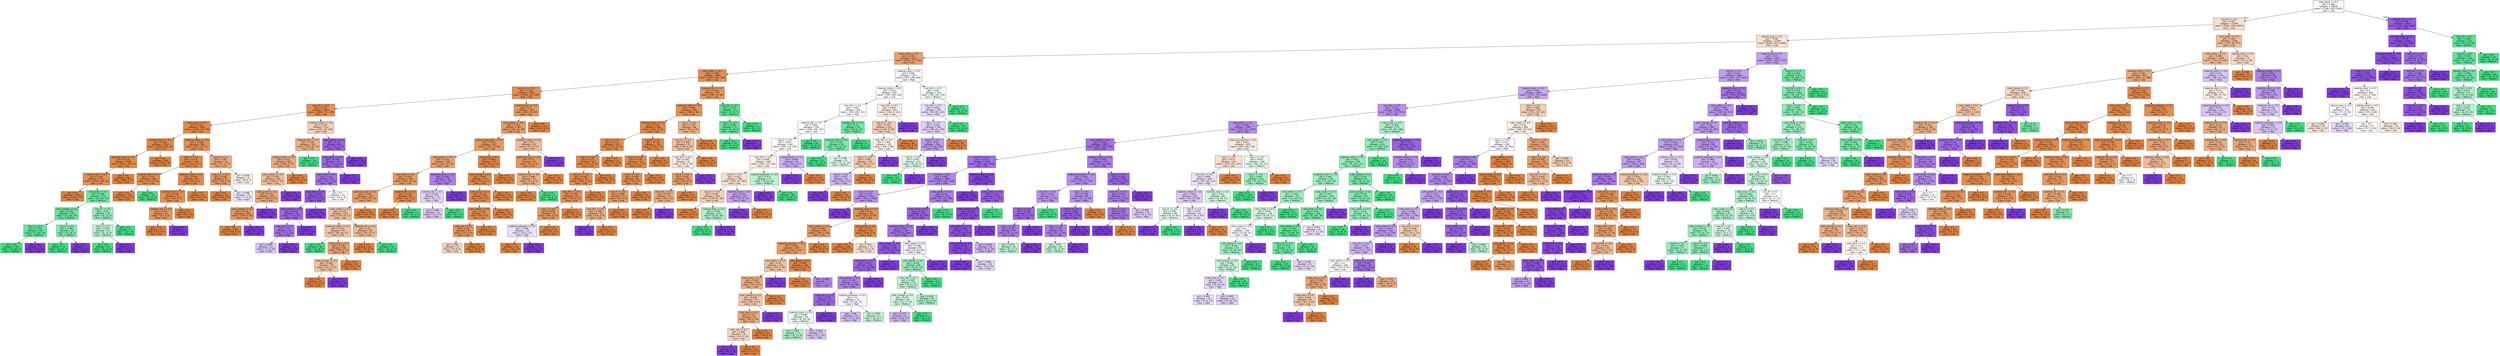 digraph Tree {
node [shape=box, style="filled", color="black", fontname="helvetica"] ;
edge [fontname="helvetica"] ;
0 [label="color_black <= 0.5\ngini = 0.596\nsamples = 16000\nvalue = [7196, 1873, 6931]\nclass = Low", fillcolor="#fefbf9"] ;
1 [label="size_XS <= 0.5\ngini = 0.587\nsamples = 13540\nvalue = [7044, 1659, 4837]\nclass = Low", fillcolor="#f8dfcd"] ;
0 -> 1 [labeldistance=2.5, labelangle=45, headlabel="True"] ;
2 [label="sleeves_long <= 0.5\ngini = 0.596\nsamples = 12360\nvalue = [6249, 1631, 4480]\nclass = Low", fillcolor="#f9e3d3"] ;
1 -> 2 ;
3 [label="color_white <= 0.5\ngini = 0.361\nsamples = 6113\nvalue = [4796, 573, 744]\nclass = Low", fillcolor="#eba06a"] ;
2 -> 3 ;
4 [label="color_violet <= 0.5\ngini = 0.198\nsamples = 4902\nvalue = [4373, 233, 296]\nclass = Low", fillcolor="#e88f50"] ;
3 -> 4 ;
5 [label="size_XXL <= 0.5\ngini = 0.191\nsamples = 4445\nvalue = [3984, 213, 248]\nclass = Low", fillcolor="#e88f4f"] ;
4 -> 5 ;
6 [label="size_3XL <= 0.5\ngini = 0.179\nsamples = 3854\nvalue = [3483, 172, 199]\nclass = Low", fillcolor="#e88e4d"] ;
5 -> 6 ;
7 [label="color_green <= 0.5\ngini = 0.113\nsamples = 3442\nvalue = [3238, 154, 50]\nclass = Low", fillcolor="#e78945"] ;
6 -> 7 ;
8 [label="material_linen <= 0.5\ngini = 0.105\nsamples = 3154\nvalue = [2981, 140, 33]\nclass = Low", fillcolor="#e68844"] ;
7 -> 8 ;
9 [label="material_nylon <= 0.5\ngini = 0.126\nsamples = 2596\nvalue = [2423, 140, 33]\nclass = Low", fillcolor="#e78a47"] ;
8 -> 9 ;
10 [label="material_silk <= 0.5\ngini = 0.185\nsamples = 1715\nvalue = [1542, 140, 33]\nclass = Low", fillcolor="#e88f4f"] ;
9 -> 10 ;
11 [label="gini = 0.0\nsamples = 1542\nvalue = [1542, 0, 0]\nclass = Low", fillcolor="#e58139"] ;
10 -> 11 ;
12 [label="color_blue <= 0.5\ngini = 0.309\nsamples = 173\nvalue = [0, 140, 33]\nclass = Medium", fillcolor="#68eb9f"] ;
10 -> 12 ;
13 [label="color_orange <= 0.5\ngini = 0.279\nsamples = 143\nvalue = [0, 119, 24]\nclass = Medium", fillcolor="#61ea9a"] ;
12 -> 13 ;
14 [label="size_S <= 0.5\ngini = 0.259\nsamples = 124\nvalue = [0, 105, 19]\nclass = Medium", fillcolor="#5dea98"] ;
13 -> 14 ;
15 [label="gini = 0.0\nsamples = 105\nvalue = [0, 105, 0]\nclass = Medium", fillcolor="#39e581"] ;
14 -> 15 ;
16 [label="gini = 0.0\nsamples = 19\nvalue = [0, 0, 19]\nclass = High", fillcolor="#8139e5"] ;
14 -> 16 ;
17 [label="size_S <= 0.5\ngini = 0.388\nsamples = 19\nvalue = [0, 14, 5]\nclass = Medium", fillcolor="#80eeae"] ;
13 -> 17 ;
18 [label="gini = 0.0\nsamples = 14\nvalue = [0, 14, 0]\nclass = Medium", fillcolor="#39e581"] ;
17 -> 18 ;
19 [label="gini = 0.0\nsamples = 5\nvalue = [0, 0, 5]\nclass = High", fillcolor="#8139e5"] ;
17 -> 19 ;
20 [label="size_XL <= 0.5\ngini = 0.42\nsamples = 30\nvalue = [0, 21, 9]\nclass = Medium", fillcolor="#8ef0b7"] ;
12 -> 20 ;
21 [label="size_S <= 0.5\ngini = 0.476\nsamples = 23\nvalue = [0, 14, 9]\nclass = Medium", fillcolor="#b8f6d2"] ;
20 -> 21 ;
22 [label="gini = 0.0\nsamples = 14\nvalue = [0, 14, 0]\nclass = Medium", fillcolor="#39e581"] ;
21 -> 22 ;
23 [label="gini = 0.0\nsamples = 9\nvalue = [0, 0, 9]\nclass = High", fillcolor="#8139e5"] ;
21 -> 23 ;
24 [label="gini = 0.0\nsamples = 7\nvalue = [0, 7, 0]\nclass = Medium", fillcolor="#39e581"] ;
20 -> 24 ;
25 [label="gini = 0.0\nsamples = 881\nvalue = [881, 0, 0]\nclass = Low", fillcolor="#e58139"] ;
9 -> 25 ;
26 [label="gini = 0.0\nsamples = 558\nvalue = [558, 0, 0]\nclass = Low", fillcolor="#e58139"] ;
8 -> 26 ;
27 [label="material_cotton <= 0.5\ngini = 0.198\nsamples = 288\nvalue = [257, 14, 17]\nclass = Low", fillcolor="#e88f50"] ;
7 -> 27 ;
28 [label="size_S <= 0.5\ngini = 0.133\nsamples = 226\nvalue = [210, 14, 2]\nclass = Low", fillcolor="#e78b48"] ;
27 -> 28 ;
29 [label="material_silk <= 0.5\ngini = 0.137\nsamples = 190\nvalue = [176, 14, 0]\nclass = Low", fillcolor="#e78b49"] ;
28 -> 29 ;
30 [label="gini = 0.0\nsamples = 176\nvalue = [176, 0, 0]\nclass = Low", fillcolor="#e58139"] ;
29 -> 30 ;
31 [label="gini = 0.0\nsamples = 14\nvalue = [0, 14, 0]\nclass = Medium", fillcolor="#39e581"] ;
29 -> 31 ;
32 [label="material_nylon <= 0.5\ngini = 0.105\nsamples = 36\nvalue = [34, 0, 2]\nclass = Low", fillcolor="#e78845"] ;
28 -> 32 ;
33 [label="material_linen <= 0.5\ngini = 0.165\nsamples = 22\nvalue = [20, 0, 2]\nclass = Low", fillcolor="#e88e4d"] ;
32 -> 33 ;
34 [label="material_silk <= 0.5\ngini = 0.245\nsamples = 14\nvalue = [12, 0, 2]\nclass = Low", fillcolor="#e9965a"] ;
33 -> 34 ;
35 [label="gini = 0.0\nsamples = 12\nvalue = [12, 0, 0]\nclass = Low", fillcolor="#e58139"] ;
34 -> 35 ;
36 [label="gini = 0.0\nsamples = 2\nvalue = [0, 0, 2]\nclass = High", fillcolor="#8139e5"] ;
34 -> 36 ;
37 [label="gini = 0.0\nsamples = 8\nvalue = [8, 0, 0]\nclass = Low", fillcolor="#e58139"] ;
33 -> 37 ;
38 [label="gini = 0.0\nsamples = 14\nvalue = [14, 0, 0]\nclass = Low", fillcolor="#e58139"] ;
32 -> 38 ;
39 [label="size_M <= 0.5\ngini = 0.367\nsamples = 62\nvalue = [47, 0, 15]\nclass = Low", fillcolor="#eda978"] ;
27 -> 39 ;
40 [label="size_XL <= 0.5\ngini = 0.282\nsamples = 47\nvalue = [39, 0, 8]\nclass = Low", fillcolor="#ea9b62"] ;
39 -> 40 ;
41 [label="gini = 0.0\nsamples = 32\nvalue = [32, 0, 0]\nclass = Low", fillcolor="#e58139"] ;
40 -> 41 ;
42 [label="gini = 0.498\nsamples = 15\nvalue = [7, 0, 8]\nclass = High", fillcolor="#efe6fc"] ;
40 -> 42 ;
43 [label="gini = 0.498\nsamples = 15\nvalue = [8, 0, 7]\nclass = Low", fillcolor="#fcefe6"] ;
39 -> 43 ;
44 [label="material_cotton <= 0.5\ngini = 0.514\nsamples = 412\nvalue = [245, 18, 149]\nclass = Low", fillcolor="#f6d1b7"] ;
6 -> 44 ;
45 [label="material_silk <= 0.5\ngini = 0.436\nsamples = 323\nvalue = [230, 18, 75]\nclass = Low", fillcolor="#efb083"] ;
44 -> 45 ;
46 [label="material_linen <= 0.5\ngini = 0.371\nsamples = 305\nvalue = [230, 0, 75]\nclass = Low", fillcolor="#edaa7a"] ;
45 -> 46 ;
47 [label="color_yellow <= 0.5\ngini = 0.435\nsamples = 235\nvalue = [160, 0, 75]\nclass = Low", fillcolor="#f1bc96"] ;
46 -> 47 ;
48 [label="color_green <= 0.5\ngini = 0.351\nsamples = 207\nvalue = [160, 0, 47]\nclass = Low", fillcolor="#eda673"] ;
47 -> 48 ;
49 [label="color_orange <= 0.5\ngini = 0.254\nsamples = 188\nvalue = [160, 0, 28]\nclass = Low", fillcolor="#ea975c"] ;
48 -> 49 ;
50 [label="gini = 0.0\nsamples = 160\nvalue = [160, 0, 0]\nclass = Low", fillcolor="#e58139"] ;
49 -> 50 ;
51 [label="gini = 0.0\nsamples = 28\nvalue = [0, 0, 28]\nclass = High", fillcolor="#8139e5"] ;
49 -> 51 ;
52 [label="gini = 0.0\nsamples = 19\nvalue = [0, 0, 19]\nclass = High", fillcolor="#8139e5"] ;
48 -> 52 ;
53 [label="gini = 0.0\nsamples = 28\nvalue = [0, 0, 28]\nclass = High", fillcolor="#8139e5"] ;
47 -> 53 ;
54 [label="gini = 0.0\nsamples = 70\nvalue = [70, 0, 0]\nclass = Low", fillcolor="#e58139"] ;
46 -> 54 ;
55 [label="gini = 0.0\nsamples = 18\nvalue = [0, 18, 0]\nclass = Medium", fillcolor="#39e581"] ;
45 -> 55 ;
56 [label="color_yellow <= 0.5\ngini = 0.28\nsamples = 89\nvalue = [15, 0, 74]\nclass = High", fillcolor="#9b61ea"] ;
44 -> 56 ;
57 [label="color_green <= 0.5\ngini = 0.308\nsamples = 79\nvalue = [15, 0, 64]\nclass = High", fillcolor="#9f67eb"] ;
56 -> 57 ;
58 [label="color_navy <= 0.5\ngini = 0.34\nsamples = 69\nvalue = [15, 0, 54]\nclass = High", fillcolor="#a470ec"] ;
57 -> 58 ;
59 [label="color_blue <= 0.5\ngini = 0.229\nsamples = 53\nvalue = [7, 0, 46]\nclass = High", fillcolor="#9457e9"] ;
58 -> 59 ;
60 [label="color_orange <= 0.5\ngini = 0.295\nsamples = 39\nvalue = [7, 0, 32]\nclass = High", fillcolor="#9d64eb"] ;
59 -> 60 ;
61 [label="color_red <= 0.5\ngini = 0.35\nsamples = 31\nvalue = [7, 0, 24]\nclass = High", fillcolor="#a673ed"] ;
60 -> 61 ;
62 [label="gini = 0.484\nsamples = 17\nvalue = [7, 0, 10]\nclass = High", fillcolor="#d9c4f7"] ;
61 -> 62 ;
63 [label="gini = 0.0\nsamples = 14\nvalue = [0, 0, 14]\nclass = High", fillcolor="#8139e5"] ;
61 -> 63 ;
64 [label="gini = 0.0\nsamples = 8\nvalue = [0, 0, 8]\nclass = High", fillcolor="#8139e5"] ;
60 -> 64 ;
65 [label="gini = 0.0\nsamples = 14\nvalue = [0, 0, 14]\nclass = High", fillcolor="#8139e5"] ;
59 -> 65 ;
66 [label="gini = 0.5\nsamples = 16\nvalue = [8, 0, 8]\nclass = Low", fillcolor="#ffffff"] ;
58 -> 66 ;
67 [label="gini = 0.0\nsamples = 10\nvalue = [0, 0, 10]\nclass = High", fillcolor="#8139e5"] ;
57 -> 67 ;
68 [label="gini = 0.0\nsamples = 10\nvalue = [0, 0, 10]\nclass = High", fillcolor="#8139e5"] ;
56 -> 68 ;
69 [label="material_linen <= 0.5\ngini = 0.27\nsamples = 591\nvalue = [501, 41, 49]\nclass = Low", fillcolor="#e9965a"] ;
5 -> 69 ;
70 [label="color_yellow <= 0.5\ngini = 0.322\nsamples = 481\nvalue = [391, 41, 49]\nclass = Low", fillcolor="#ea9b62"] ;
69 -> 70 ;
71 [label="material_polyester <= 0.5\ngini = 0.291\nsamples = 427\nvalue = [356, 35, 36]\nclass = Low", fillcolor="#ea985d"] ;
70 -> 71 ;
72 [label="color_green <= 0.5\ngini = 0.373\nsamples = 290\nvalue = [225, 35, 30]\nclass = Low", fillcolor="#eca16b"] ;
71 -> 72 ;
73 [label="color_blue <= 0.5\ngini = 0.293\nsamples = 265\nvalue = [220, 33, 12]\nclass = Low", fillcolor="#ea995f"] ;
72 -> 73 ;
74 [label="material_nylon <= 0.5\ngini = 0.324\nsamples = 220\nvalue = [178, 30, 12]\nclass = Low", fillcolor="#eb9d65"] ;
73 -> 74 ;
75 [label="color_cream <= 0.5\ngini = 0.515\nsamples = 116\nvalue = [74, 30, 12]\nclass = Low", fillcolor="#f2bf9a"] ;
74 -> 75 ;
76 [label="material_cotton <= 0.5\ngini = 0.553\nsamples = 76\nvalue = [46, 18, 12]\nclass = Low", fillcolor="#f2c29f"] ;
75 -> 76 ;
77 [label="gini = 0.0\nsamples = 18\nvalue = [0, 18, 0]\nclass = Medium", fillcolor="#39e581"] ;
76 -> 77 ;
78 [label="color_navy <= 0.5\ngini = 0.328\nsamples = 58\nvalue = [46, 0, 12]\nclass = Low", fillcolor="#eca26d"] ;
76 -> 78 ;
79 [label="color_orange <= 0.5\ngini = 0.444\nsamples = 36\nvalue = [24, 0, 12]\nclass = Low", fillcolor="#f2c09c"] ;
78 -> 79 ;
80 [label="gini = 0.0\nsamples = 24\nvalue = [24, 0, 0]\nclass = Low", fillcolor="#e58139"] ;
79 -> 80 ;
81 [label="gini = 0.0\nsamples = 12\nvalue = [0, 0, 12]\nclass = High", fillcolor="#8139e5"] ;
79 -> 81 ;
82 [label="gini = 0.0\nsamples = 22\nvalue = [22, 0, 0]\nclass = Low", fillcolor="#e58139"] ;
78 -> 82 ;
83 [label="material_silk <= 0.5\ngini = 0.42\nsamples = 40\nvalue = [28, 12, 0]\nclass = Low", fillcolor="#f0b78e"] ;
75 -> 83 ;
84 [label="gini = 0.0\nsamples = 28\nvalue = [28, 0, 0]\nclass = Low", fillcolor="#e58139"] ;
83 -> 84 ;
85 [label="gini = 0.0\nsamples = 12\nvalue = [0, 12, 0]\nclass = Medium", fillcolor="#39e581"] ;
83 -> 85 ;
86 [label="gini = 0.0\nsamples = 104\nvalue = [104, 0, 0]\nclass = Low", fillcolor="#e58139"] ;
74 -> 86 ;
87 [label="material_silk <= 0.5\ngini = 0.124\nsamples = 45\nvalue = [42, 3, 0]\nclass = Low", fillcolor="#e78a47"] ;
73 -> 87 ;
88 [label="gini = 0.0\nsamples = 42\nvalue = [42, 0, 0]\nclass = Low", fillcolor="#e58139"] ;
87 -> 88 ;
89 [label="gini = 0.0\nsamples = 3\nvalue = [0, 3, 0]\nclass = Medium", fillcolor="#39e581"] ;
87 -> 89 ;
90 [label="material_cotton <= 0.5\ngini = 0.435\nsamples = 25\nvalue = [5, 2, 18]\nclass = High", fillcolor="#ad7eee"] ;
72 -> 90 ;
91 [label="material_silk <= 0.5\ngini = 0.602\nsamples = 14\nvalue = [5, 2, 7]\nclass = High", fillcolor="#e3d3f9"] ;
90 -> 91 ;
92 [label="gini = 0.486\nsamples = 12\nvalue = [5, 0, 7]\nclass = High", fillcolor="#dbc6f8"] ;
91 -> 92 ;
93 [label="gini = 0.0\nsamples = 2\nvalue = [0, 2, 0]\nclass = Medium", fillcolor="#39e581"] ;
91 -> 93 ;
94 [label="gini = 0.0\nsamples = 11\nvalue = [0, 0, 11]\nclass = High", fillcolor="#8139e5"] ;
90 -> 94 ;
95 [label="color_blue <= 0.5\ngini = 0.084\nsamples = 137\nvalue = [131, 0, 6]\nclass = Low", fillcolor="#e68742"] ;
71 -> 95 ;
96 [label="color_orange <= 0.5\ngini = 0.097\nsamples = 117\nvalue = [111, 0, 6]\nclass = Low", fillcolor="#e68844"] ;
95 -> 96 ;
97 [label="color_navy <= 0.5\ngini = 0.112\nsamples = 101\nvalue = [95, 0, 6]\nclass = Low", fillcolor="#e78946"] ;
96 -> 97 ;
98 [label="color_cream <= 0.5\ngini = 0.155\nsamples = 71\nvalue = [65, 0, 6]\nclass = Low", fillcolor="#e78d4b"] ;
97 -> 98 ;
99 [label="color_red <= 0.5\ngini = 0.24\nsamples = 43\nvalue = [37, 0, 6]\nclass = Low", fillcolor="#e99559"] ;
98 -> 99 ;
100 [label="gini = 0.48\nsamples = 15\nvalue = [9, 0, 6]\nclass = Low", fillcolor="#f6d5bd"] ;
99 -> 100 ;
101 [label="gini = 0.0\nsamples = 28\nvalue = [28, 0, 0]\nclass = Low", fillcolor="#e58139"] ;
99 -> 101 ;
102 [label="gini = 0.0\nsamples = 28\nvalue = [28, 0, 0]\nclass = Low", fillcolor="#e58139"] ;
98 -> 102 ;
103 [label="gini = 0.0\nsamples = 30\nvalue = [30, 0, 0]\nclass = Low", fillcolor="#e58139"] ;
97 -> 103 ;
104 [label="gini = 0.0\nsamples = 16\nvalue = [16, 0, 0]\nclass = Low", fillcolor="#e58139"] ;
96 -> 104 ;
105 [label="gini = 0.0\nsamples = 20\nvalue = [20, 0, 0]\nclass = Low", fillcolor="#e58139"] ;
95 -> 105 ;
106 [label="material_cotton <= 0.5\ngini = 0.51\nsamples = 54\nvalue = [35, 6, 13]\nclass = Low", fillcolor="#f1bb95"] ;
70 -> 106 ;
107 [label="material_nylon <= 0.5\ngini = 0.25\nsamples = 41\nvalue = [35, 6, 0]\nclass = Low", fillcolor="#e9975b"] ;
106 -> 107 ;
108 [label="material_silk <= 0.5\ngini = 0.386\nsamples = 23\nvalue = [17, 6, 0]\nclass = Low", fillcolor="#eead7f"] ;
107 -> 108 ;
109 [label="gini = 0.0\nsamples = 17\nvalue = [17, 0, 0]\nclass = Low", fillcolor="#e58139"] ;
108 -> 109 ;
110 [label="gini = 0.0\nsamples = 6\nvalue = [0, 6, 0]\nclass = Medium", fillcolor="#39e581"] ;
108 -> 110 ;
111 [label="gini = 0.0\nsamples = 18\nvalue = [18, 0, 0]\nclass = Low", fillcolor="#e58139"] ;
107 -> 111 ;
112 [label="gini = 0.0\nsamples = 13\nvalue = [0, 0, 13]\nclass = High", fillcolor="#8139e5"] ;
106 -> 112 ;
113 [label="gini = 0.0\nsamples = 110\nvalue = [110, 0, 0]\nclass = Low", fillcolor="#e58139"] ;
69 -> 113 ;
114 [label="material_silk <= 0.5\ngini = 0.263\nsamples = 457\nvalue = [389, 20, 48]\nclass = Low", fillcolor="#e9965a"] ;
4 -> 114 ;
115 [label="material_cotton <= 0.5\ngini = 0.186\nsamples = 434\nvalue = [389, 0, 45]\nclass = Low", fillcolor="#e89050"] ;
114 -> 115 ;
116 [label="material_nylon <= 0.5\ngini = 0.114\nsamples = 346\nvalue = [325, 0, 21]\nclass = Low", fillcolor="#e78946"] ;
115 -> 116 ;
117 [label="size_S <= 0.5\ngini = 0.111\nsamples = 203\nvalue = [191, 0, 12]\nclass = Low", fillcolor="#e78945"] ;
116 -> 117 ;
118 [label="size_M <= 0.5\ngini = 0.123\nsamples = 182\nvalue = [170, 0, 12]\nclass = Low", fillcolor="#e78a47"] ;
117 -> 118 ;
119 [label="size_XL <= 0.5\ngini = 0.145\nsamples = 152\nvalue = [140, 0, 12]\nclass = Low", fillcolor="#e78c4a"] ;
118 -> 119 ;
120 [label="size_XXL <= 0.5\ngini = 0.193\nsamples = 111\nvalue = [99, 0, 12]\nclass = Low", fillcolor="#e89051"] ;
119 -> 120 ;
121 [label="size_L <= 0.5\ngini = 0.266\nsamples = 76\nvalue = [64, 0, 12]\nclass = Low", fillcolor="#ea995e"] ;
120 -> 121 ;
122 [label="material_polyester <= 0.5\ngini = 0.496\nsamples = 22\nvalue = [10, 0, 12]\nclass = High", fillcolor="#eadefb"] ;
121 -> 122 ;
123 [label="gini = 0.0\nsamples = 10\nvalue = [10, 0, 0]\nclass = Low", fillcolor="#e58139"] ;
122 -> 123 ;
124 [label="gini = 0.0\nsamples = 12\nvalue = [0, 0, 12]\nclass = High", fillcolor="#8139e5"] ;
122 -> 124 ;
125 [label="gini = 0.0\nsamples = 54\nvalue = [54, 0, 0]\nclass = Low", fillcolor="#e58139"] ;
121 -> 125 ;
126 [label="gini = 0.0\nsamples = 35\nvalue = [35, 0, 0]\nclass = Low", fillcolor="#e58139"] ;
120 -> 126 ;
127 [label="gini = 0.0\nsamples = 41\nvalue = [41, 0, 0]\nclass = Low", fillcolor="#e58139"] ;
119 -> 127 ;
128 [label="gini = 0.0\nsamples = 30\nvalue = [30, 0, 0]\nclass = Low", fillcolor="#e58139"] ;
118 -> 128 ;
129 [label="gini = 0.0\nsamples = 21\nvalue = [21, 0, 0]\nclass = Low", fillcolor="#e58139"] ;
117 -> 129 ;
130 [label="size_M <= 0.5\ngini = 0.118\nsamples = 143\nvalue = [134, 0, 9]\nclass = Low", fillcolor="#e78946"] ;
116 -> 130 ;
131 [label="size_XL <= 0.5\ngini = 0.139\nsamples = 120\nvalue = [111, 0, 9]\nclass = Low", fillcolor="#e78b49"] ;
130 -> 131 ;
132 [label="size_L <= 0.5\ngini = 0.189\nsamples = 85\nvalue = [76, 0, 9]\nclass = Low", fillcolor="#e89050"] ;
131 -> 132 ;
133 [label="size_S <= 0.5\ngini = 0.286\nsamples = 52\nvalue = [43, 0, 9]\nclass = Low", fillcolor="#ea9b62"] ;
132 -> 133 ;
134 [label="size_XXL <= 0.5\ngini = 0.382\nsamples = 35\nvalue = [26, 0, 9]\nclass = Low", fillcolor="#eead7e"] ;
133 -> 134 ;
135 [label="gini = 0.0\nsamples = 9\nvalue = [0, 0, 9]\nclass = High", fillcolor="#8139e5"] ;
134 -> 135 ;
136 [label="gini = 0.0\nsamples = 26\nvalue = [26, 0, 0]\nclass = Low", fillcolor="#e58139"] ;
134 -> 136 ;
137 [label="gini = 0.0\nsamples = 17\nvalue = [17, 0, 0]\nclass = Low", fillcolor="#e58139"] ;
133 -> 137 ;
138 [label="gini = 0.0\nsamples = 33\nvalue = [33, 0, 0]\nclass = Low", fillcolor="#e58139"] ;
132 -> 138 ;
139 [label="gini = 0.0\nsamples = 35\nvalue = [35, 0, 0]\nclass = Low", fillcolor="#e58139"] ;
131 -> 139 ;
140 [label="gini = 0.0\nsamples = 23\nvalue = [23, 0, 0]\nclass = Low", fillcolor="#e58139"] ;
130 -> 140 ;
141 [label="size_L <= 0.5\ngini = 0.397\nsamples = 88\nvalue = [64, 0, 24]\nclass = Low", fillcolor="#efb083"] ;
115 -> 141 ;
142 [label="size_XL <= 0.5\ngini = 0.444\nsamples = 72\nvalue = [48, 0, 24]\nclass = Low", fillcolor="#f2c09c"] ;
141 -> 142 ;
143 [label="size_XXL <= 0.5\ngini = 0.497\nsamples = 52\nvalue = [28, 0, 24]\nclass = Low", fillcolor="#fbede3"] ;
142 -> 143 ;
144 [label="size_S <= 0.5\ngini = 0.291\nsamples = 34\nvalue = [28, 0, 6]\nclass = Low", fillcolor="#eb9c63"] ;
143 -> 144 ;
145 [label="size_3XL <= 0.5\ngini = 0.375\nsamples = 24\nvalue = [18, 0, 6]\nclass = Low", fillcolor="#eeab7b"] ;
144 -> 145 ;
146 [label="gini = 0.0\nsamples = 18\nvalue = [18, 0, 0]\nclass = Low", fillcolor="#e58139"] ;
145 -> 146 ;
147 [label="gini = 0.0\nsamples = 6\nvalue = [0, 0, 6]\nclass = High", fillcolor="#8139e5"] ;
145 -> 147 ;
148 [label="gini = 0.0\nsamples = 10\nvalue = [10, 0, 0]\nclass = Low", fillcolor="#e58139"] ;
144 -> 148 ;
149 [label="gini = 0.0\nsamples = 18\nvalue = [0, 0, 18]\nclass = High", fillcolor="#8139e5"] ;
143 -> 149 ;
150 [label="gini = 0.0\nsamples = 20\nvalue = [20, 0, 0]\nclass = Low", fillcolor="#e58139"] ;
142 -> 150 ;
151 [label="gini = 0.0\nsamples = 16\nvalue = [16, 0, 0]\nclass = Low", fillcolor="#e58139"] ;
141 -> 151 ;
152 [label="size_3XL <= 0.5\ngini = 0.227\nsamples = 23\nvalue = [0, 20, 3]\nclass = Medium", fillcolor="#57e994"] ;
114 -> 152 ;
153 [label="size_S <= 0.5\ngini = 0.245\nsamples = 21\nvalue = [0, 18, 3]\nclass = Medium", fillcolor="#5ae996"] ;
152 -> 153 ;
154 [label="gini = 0.0\nsamples = 18\nvalue = [0, 18, 0]\nclass = Medium", fillcolor="#39e581"] ;
153 -> 154 ;
155 [label="gini = 0.0\nsamples = 3\nvalue = [0, 0, 3]\nclass = High", fillcolor="#8139e5"] ;
153 -> 155 ;
156 [label="gini = 0.0\nsamples = 2\nvalue = [0, 2, 0]\nclass = Medium", fillcolor="#39e581"] ;
152 -> 156 ;
157 [label="material_nylon <= 0.5\ngini = 0.662\nsamples = 1211\nvalue = [423, 340, 448]\nclass = High", fillcolor="#fbf9fe"] ;
3 -> 157 ;
158 [label="material_cotton <= 0.5\ngini = 0.651\nsamples = 867\nvalue = [343, 200, 324]\nclass = Low", fillcolor="#fefbf8"] ;
157 -> 158 ;
159 [label="size_3XL <= 0.5\ngini = 0.667\nsamples = 600\nvalue = [199, 200, 201]\nclass = High", fillcolor="#ffffff"] ;
158 -> 159 ;
160 [label="material_silk <= 0.5\ngini = 0.664\nsamples = 550\nvalue = [199, 160, 191]\nclass = Low", fillcolor="#fefcfb"] ;
159 -> 160 ;
161 [label="size_S <= 0.5\ngini = 0.647\nsamples = 500\nvalue = [199, 110, 191]\nclass = Low", fillcolor="#fefcfa"] ;
160 -> 161 ;
162 [label="size_XXL <= 0.5\ngini = 0.658\nsamples = 409\nvalue = [165, 110, 134]\nclass = Low", fillcolor="#fcf1e9"] ;
161 -> 162 ;
163 [label="size_M <= 0.5\ngini = 0.622\nsamples = 336\nvalue = [165, 65, 106]\nclass = Low", fillcolor="#f8dfcc"] ;
162 -> 163 ;
164 [label="size_XL <= 0.5\ngini = 0.582\nsamples = 229\nvalue = [128, 65, 36]\nclass = Low", fillcolor="#f5cfb3"] ;
163 -> 164 ;
165 [label="gini = 0.0\nsamples = 128\nvalue = [128, 0, 0]\nclass = Low", fillcolor="#e58139"] ;
164 -> 165 ;
166 [label="material_linen <= 0.5\ngini = 0.459\nsamples = 101\nvalue = [0, 65, 36]\nclass = Medium", fillcolor="#a7f3c7"] ;
164 -> 166 ;
167 [label="gini = 0.0\nsamples = 65\nvalue = [0, 65, 0]\nclass = Medium", fillcolor="#39e581"] ;
166 -> 167 ;
168 [label="gini = 0.0\nsamples = 36\nvalue = [0, 0, 36]\nclass = High", fillcolor="#8139e5"] ;
166 -> 168 ;
169 [label="material_linen <= 0.5\ngini = 0.452\nsamples = 107\nvalue = [37, 0, 70]\nclass = High", fillcolor="#c4a2f3"] ;
163 -> 169 ;
170 [label="gini = 0.0\nsamples = 70\nvalue = [0, 0, 70]\nclass = High", fillcolor="#8139e5"] ;
169 -> 170 ;
171 [label="gini = 0.0\nsamples = 37\nvalue = [37, 0, 0]\nclass = Low", fillcolor="#e58139"] ;
169 -> 171 ;
172 [label="material_polyester <= 0.5\ngini = 0.473\nsamples = 73\nvalue = [0, 45, 28]\nclass = Medium", fillcolor="#b4f5cf"] ;
162 -> 172 ;
173 [label="gini = 0.0\nsamples = 28\nvalue = [0, 0, 28]\nclass = High", fillcolor="#8139e5"] ;
172 -> 173 ;
174 [label="gini = 0.0\nsamples = 45\nvalue = [0, 45, 0]\nclass = Medium", fillcolor="#39e581"] ;
172 -> 174 ;
175 [label="material_linen <= 0.5\ngini = 0.468\nsamples = 91\nvalue = [34, 0, 57]\nclass = High", fillcolor="#ccaff5"] ;
161 -> 175 ;
176 [label="gini = 0.0\nsamples = 57\nvalue = [0, 0, 57]\nclass = High", fillcolor="#8139e5"] ;
175 -> 176 ;
177 [label="gini = 0.0\nsamples = 34\nvalue = [34, 0, 0]\nclass = Low", fillcolor="#e58139"] ;
175 -> 177 ;
178 [label="gini = 0.0\nsamples = 50\nvalue = [0, 50, 0]\nclass = Medium", fillcolor="#39e581"] ;
160 -> 178 ;
179 [label="material_silk <= 0.5\ngini = 0.32\nsamples = 50\nvalue = [0, 40, 10]\nclass = Medium", fillcolor="#6aeca0"] ;
159 -> 179 ;
180 [label="material_linen <= 0.5\ngini = 0.351\nsamples = 44\nvalue = [0, 34, 10]\nclass = Medium", fillcolor="#73eda6"] ;
179 -> 180 ;
181 [label="gini = 0.0\nsamples = 22\nvalue = [0, 22, 0]\nclass = Medium", fillcolor="#39e581"] ;
180 -> 181 ;
182 [label="gini = 0.496\nsamples = 22\nvalue = [0, 12, 10]\nclass = Medium", fillcolor="#defbea"] ;
180 -> 182 ;
183 [label="gini = 0.0\nsamples = 6\nvalue = [0, 6, 0]\nclass = Medium", fillcolor="#39e581"] ;
179 -> 183 ;
184 [label="size_XXL <= 0.5\ngini = 0.497\nsamples = 267\nvalue = [144, 0, 123]\nclass = Low", fillcolor="#fbede2"] ;
158 -> 184 ;
185 [label="size_M <= 0.5\ngini = 0.472\nsamples = 233\nvalue = [144, 0, 89]\nclass = Low", fillcolor="#f5cfb3"] ;
184 -> 185 ;
186 [label="size_3XL <= 0.5\ngini = 0.499\nsamples = 187\nvalue = [98, 0, 89]\nclass = Low", fillcolor="#fdf3ed"] ;
185 -> 186 ;
187 [label="size_L <= 0.5\ngini = 0.465\nsamples = 155\nvalue = [98, 0, 57]\nclass = Low", fillcolor="#f4caac"] ;
186 -> 187 ;
188 [label="size_S <= 0.5\ngini = 0.475\nsamples = 93\nvalue = [36, 0, 57]\nclass = High", fillcolor="#d1b6f5"] ;
187 -> 188 ;
189 [label="gini = 0.0\nsamples = 57\nvalue = [0, 0, 57]\nclass = High", fillcolor="#8139e5"] ;
188 -> 189 ;
190 [label="gini = 0.0\nsamples = 36\nvalue = [36, 0, 0]\nclass = Low", fillcolor="#e58139"] ;
188 -> 190 ;
191 [label="gini = 0.0\nsamples = 62\nvalue = [62, 0, 0]\nclass = Low", fillcolor="#e58139"] ;
187 -> 191 ;
192 [label="gini = 0.0\nsamples = 32\nvalue = [0, 0, 32]\nclass = High", fillcolor="#8139e5"] ;
186 -> 192 ;
193 [label="gini = 0.0\nsamples = 46\nvalue = [46, 0, 0]\nclass = Low", fillcolor="#e58139"] ;
185 -> 193 ;
194 [label="gini = 0.0\nsamples = 34\nvalue = [0, 0, 34]\nclass = High", fillcolor="#8139e5"] ;
184 -> 194 ;
195 [label="size_XXL <= 0.5\ngini = 0.65\nsamples = 344\nvalue = [80, 140, 124]\nclass = Medium", fillcolor="#f1fdf6"] ;
157 -> 195 ;
196 [label="size_3XL <= 0.5\ngini = 0.654\nsamples = 293\nvalue = [80, 89, 124]\nclass = High", fillcolor="#e9ddfb"] ;
195 -> 196 ;
197 [label="size_L <= 0.5\ngini = 0.636\nsamples = 264\nvalue = [80, 60, 124]\nclass = High", fillcolor="#e1d0f9"] ;
196 -> 197 ;
198 [label="size_M <= 0.5\ngini = 0.44\nsamples = 184\nvalue = [0, 60, 124]\nclass = High", fillcolor="#be99f2"] ;
197 -> 198 ;
199 [label="size_S <= 0.5\ngini = 0.497\nsamples = 111\nvalue = [0, 60, 51]\nclass = Medium", fillcolor="#e1fbec"] ;
198 -> 199 ;
200 [label="gini = 0.0\nsamples = 60\nvalue = [0, 60, 0]\nclass = Medium", fillcolor="#39e581"] ;
199 -> 200 ;
201 [label="gini = 0.0\nsamples = 51\nvalue = [0, 0, 51]\nclass = High", fillcolor="#8139e5"] ;
199 -> 201 ;
202 [label="gini = 0.0\nsamples = 73\nvalue = [0, 0, 73]\nclass = High", fillcolor="#8139e5"] ;
198 -> 202 ;
203 [label="gini = 0.0\nsamples = 80\nvalue = [80, 0, 0]\nclass = Low", fillcolor="#e58139"] ;
197 -> 203 ;
204 [label="gini = 0.0\nsamples = 29\nvalue = [0, 29, 0]\nclass = Medium", fillcolor="#39e581"] ;
196 -> 204 ;
205 [label="gini = 0.0\nsamples = 51\nvalue = [0, 51, 0]\nclass = Medium", fillcolor="#39e581"] ;
195 -> 205 ;
206 [label="material_silk <= 0.5\ngini = 0.56\nsamples = 6247\nvalue = [1453, 1058, 3736]\nclass = High", fillcolor="#c3a1f3"] ;
2 -> 206 ;
207 [label="size_M <= 0.5\ngini = 0.535\nsamples = 5896\nvalue = [1453, 778, 3665]\nclass = High", fillcolor="#c09cf2"] ;
206 -> 207 ;
208 [label="material_linen <= 0.5\ngini = 0.563\nsamples = 4805\nvalue = [1255, 724, 2826]\nclass = High", fillcolor="#c7a7f3"] ;
207 -> 208 ;
209 [label="size_3XL <= 0.5\ngini = 0.532\nsamples = 3968\nvalue = [742, 714, 2512]\nclass = High", fillcolor="#ba92f1"] ;
208 -> 209 ;
210 [label="color_white <= 0.5\ngini = 0.492\nsamples = 3497\nvalue = [742, 411, 2344]\nclass = High", fillcolor="#b68cf0"] ;
209 -> 210 ;
211 [label="color_violet <= 0.5\ngini = 0.382\nsamples = 2827\nvalue = [455, 206, 2166]\nclass = High", fillcolor="#a470ec"] ;
210 -> 211 ;
212 [label="size_XL <= 0.5\ngini = 0.374\nsamples = 2554\nvalue = [421, 163, 1970]\nclass = High", fillcolor="#a36fec"] ;
211 -> 212 ;
213 [label="size_XXL <= 0.5\ngini = 0.447\nsamples = 1881\nvalue = [421, 132, 1328]\nclass = High", fillcolor="#b184ef"] ;
212 -> 213 ;
214 [label="size_S <= 0.5\ngini = 0.427\nsamples = 1363\nvalue = [421, 0, 942]\nclass = High", fillcolor="#b991f1"] ;
213 -> 214 ;
215 [label="gini = 0.0\nsamples = 892\nvalue = [0, 0, 892]\nclass = High", fillcolor="#8139e5"] ;
214 -> 215 ;
216 [label="material_nylon <= 0.5\ngini = 0.19\nsamples = 471\nvalue = [421, 0, 50]\nclass = Low", fillcolor="#e89051"] ;
214 -> 216 ;
217 [label="color_cream <= 0.5\ngini = 0.244\nsamples = 309\nvalue = [265, 0, 44]\nclass = Low", fillcolor="#e9965a"] ;
216 -> 217 ;
218 [label="material_polyester <= 0.5\ngini = 0.286\nsamples = 254\nvalue = [210, 0, 44]\nclass = Low", fillcolor="#ea9b62"] ;
217 -> 218 ;
219 [label="color_green <= 0.5\ngini = 0.45\nsamples = 114\nvalue = [75, 0, 39]\nclass = Low", fillcolor="#f3c3a0"] ;
218 -> 219 ;
220 [label="color_navy <= 0.5\ngini = 0.389\nsamples = 102\nvalue = [75, 0, 27]\nclass = Low", fillcolor="#eeae80"] ;
219 -> 220 ;
221 [label="color_orange <= 0.5\ngini = 0.458\nsamples = 76\nvalue = [49, 0, 27]\nclass = Low", fillcolor="#f3c6a6"] ;
220 -> 221 ;
222 [label="color_blue <= 0.5\ngini = 0.371\nsamples = 65\nvalue = [49, 0, 16]\nclass = Low", fillcolor="#edaa7a"] ;
221 -> 222 ;
223 [label="color_red <= 0.5\ngini = 0.484\nsamples = 39\nvalue = [23, 0, 16]\nclass = Low", fillcolor="#f7d9c3"] ;
222 -> 223 ;
224 [label="gini = 0.0\nsamples = 16\nvalue = [0, 0, 16]\nclass = High", fillcolor="#8139e5"] ;
223 -> 224 ;
225 [label="gini = 0.0\nsamples = 23\nvalue = [23, 0, 0]\nclass = Low", fillcolor="#e58139"] ;
223 -> 225 ;
226 [label="gini = 0.0\nsamples = 26\nvalue = [26, 0, 0]\nclass = Low", fillcolor="#e58139"] ;
222 -> 226 ;
227 [label="gini = 0.0\nsamples = 11\nvalue = [0, 0, 11]\nclass = High", fillcolor="#8139e5"] ;
221 -> 227 ;
228 [label="gini = 0.0\nsamples = 26\nvalue = [26, 0, 0]\nclass = Low", fillcolor="#e58139"] ;
220 -> 228 ;
229 [label="gini = 0.0\nsamples = 12\nvalue = [0, 0, 12]\nclass = High", fillcolor="#8139e5"] ;
219 -> 229 ;
230 [label="color_green <= 0.5\ngini = 0.069\nsamples = 140\nvalue = [135, 0, 5]\nclass = Low", fillcolor="#e68640"] ;
218 -> 230 ;
231 [label="gini = 0.0\nsamples = 133\nvalue = [133, 0, 0]\nclass = Low", fillcolor="#e58139"] ;
230 -> 231 ;
232 [label="gini = 0.408\nsamples = 7\nvalue = [2, 0, 5]\nclass = High", fillcolor="#b388ef"] ;
230 -> 232 ;
233 [label="gini = 0.0\nsamples = 55\nvalue = [55, 0, 0]\nclass = Low", fillcolor="#e58139"] ;
217 -> 233 ;
234 [label="color_green <= 0.5\ngini = 0.071\nsamples = 162\nvalue = [156, 0, 6]\nclass = Low", fillcolor="#e68641"] ;
216 -> 234 ;
235 [label="gini = 0.0\nsamples = 148\nvalue = [148, 0, 0]\nclass = Low", fillcolor="#e58139"] ;
234 -> 235 ;
236 [label="gini = 0.49\nsamples = 14\nvalue = [8, 0, 6]\nclass = Low", fillcolor="#f8e0ce"] ;
234 -> 236 ;
237 [label="color_green <= 0.5\ngini = 0.38\nsamples = 518\nvalue = [0, 132, 386]\nclass = High", fillcolor="#ac7dee"] ;
213 -> 237 ;
238 [label="color_navy <= 0.5\ngini = 0.287\nsamples = 467\nvalue = [0, 81, 386]\nclass = High", fillcolor="#9b63ea"] ;
237 -> 238 ;
239 [label="material_cotton <= 0.5\ngini = 0.347\nsamples = 363\nvalue = [0, 81, 282]\nclass = High", fillcolor="#a572ec"] ;
238 -> 239 ;
240 [label="color_cream <= 0.5\ngini = 0.232\nsamples = 269\nvalue = [0, 36, 233]\nclass = High", fillcolor="#9458e9"] ;
239 -> 240 ;
241 [label="color_blue <= 0.5\ngini = 0.293\nsamples = 202\nvalue = [0, 36, 166]\nclass = High", fillcolor="#9c64eb"] ;
240 -> 241 ;
242 [label="color_yellow <= 0.5\ngini = 0.397\nsamples = 132\nvalue = [0, 36, 96]\nclass = High", fillcolor="#b083ef"] ;
241 -> 242 ;
243 [label="color_red <= 0.5\ngini = 0.307\nsamples = 95\nvalue = [0, 18, 77]\nclass = High", fillcolor="#9e67eb"] ;
242 -> 243 ;
244 [label="material_nylon <= 0.5\ngini = 0.498\nsamples = 34\nvalue = [0, 18, 16]\nclass = Medium", fillcolor="#e9fcf1"] ;
243 -> 244 ;
245 [label="gini = 0.457\nsamples = 17\nvalue = [0, 11, 6]\nclass = Medium", fillcolor="#a5f3c6"] ;
244 -> 245 ;
246 [label="gini = 0.484\nsamples = 17\nvalue = [0, 7, 10]\nclass = High", fillcolor="#d9c4f7"] ;
244 -> 246 ;
247 [label="gini = 0.0\nsamples = 61\nvalue = [0, 0, 61]\nclass = High", fillcolor="#8139e5"] ;
243 -> 247 ;
248 [label="material_polyester <= 0.5\ngini = 0.5\nsamples = 37\nvalue = [0, 18, 19]\nclass = High", fillcolor="#f8f5fe"] ;
242 -> 248 ;
249 [label="gini = 0.48\nsamples = 20\nvalue = [0, 8, 12]\nclass = High", fillcolor="#d5bdf6"] ;
248 -> 249 ;
250 [label="gini = 0.484\nsamples = 17\nvalue = [0, 10, 7]\nclass = Medium", fillcolor="#c4f7d9"] ;
248 -> 250 ;
251 [label="gini = 0.0\nsamples = 70\nvalue = [0, 0, 70]\nclass = High", fillcolor="#8139e5"] ;
241 -> 251 ;
252 [label="gini = 0.0\nsamples = 67\nvalue = [0, 0, 67]\nclass = High", fillcolor="#8139e5"] ;
240 -> 252 ;
253 [label="color_cream <= 0.5\ngini = 0.499\nsamples = 94\nvalue = [0, 45, 49]\nclass = High", fillcolor="#f5effd"] ;
239 -> 253 ;
254 [label="color_yellow <= 0.5\ngini = 0.434\nsamples = 66\nvalue = [0, 45, 21]\nclass = Medium", fillcolor="#95f1bc"] ;
253 -> 254 ;
255 [label="color_red <= 0.5\ngini = 0.478\nsamples = 53\nvalue = [0, 32, 21]\nclass = Medium", fillcolor="#bbf6d4"] ;
254 -> 255 ;
256 [label="color_orange <= 0.5\ngini = 0.491\nsamples = 30\nvalue = [0, 17, 13]\nclass = Medium", fillcolor="#d0f9e1"] ;
255 -> 256 ;
257 [label="gini = 0.472\nsamples = 21\nvalue = [0, 8, 13]\nclass = High", fillcolor="#cfb3f5"] ;
256 -> 257 ;
258 [label="gini = 0.0\nsamples = 9\nvalue = [0, 9, 0]\nclass = Medium", fillcolor="#39e581"] ;
256 -> 258 ;
259 [label="gini = 0.454\nsamples = 23\nvalue = [0, 15, 8]\nclass = Medium", fillcolor="#a3f3c4"] ;
255 -> 259 ;
260 [label="gini = 0.0\nsamples = 13\nvalue = [0, 13, 0]\nclass = Medium", fillcolor="#39e581"] ;
254 -> 260 ;
261 [label="gini = 0.0\nsamples = 28\nvalue = [0, 0, 28]\nclass = High", fillcolor="#8139e5"] ;
253 -> 261 ;
262 [label="gini = 0.0\nsamples = 104\nvalue = [0, 0, 104]\nclass = High", fillcolor="#8139e5"] ;
238 -> 262 ;
263 [label="gini = 0.0\nsamples = 51\nvalue = [0, 51, 0]\nclass = Medium", fillcolor="#39e581"] ;
237 -> 263 ;
264 [label="material_cotton <= 0.5\ngini = 0.088\nsamples = 673\nvalue = [0, 31, 642]\nclass = High", fillcolor="#8743e6"] ;
212 -> 264 ;
265 [label="gini = 0.0\nsamples = 479\nvalue = [0, 0, 479]\nclass = High", fillcolor="#8139e5"] ;
264 -> 265 ;
266 [label="color_green <= 0.5\ngini = 0.269\nsamples = 194\nvalue = [0, 31, 163]\nclass = High", fillcolor="#995fea"] ;
264 -> 266 ;
267 [label="color_cream <= 0.5\ngini = 0.146\nsamples = 177\nvalue = [0, 14, 163]\nclass = High", fillcolor="#8c4ae7"] ;
266 -> 267 ;
268 [label="color_yellow <= 0.5\ngini = 0.183\nsamples = 137\nvalue = [0, 14, 123]\nclass = High", fillcolor="#8f50e8"] ;
267 -> 268 ;
269 [label="color_orange <= 0.5\ngini = 0.123\nsamples = 121\nvalue = [0, 8, 113]\nclass = High", fillcolor="#8a47e7"] ;
268 -> 269 ;
270 [label="gini = 0.0\nsamples = 103\nvalue = [0, 0, 103]\nclass = High", fillcolor="#8139e5"] ;
269 -> 270 ;
271 [label="gini = 0.494\nsamples = 18\nvalue = [0, 8, 10]\nclass = High", fillcolor="#e6d7fa"] ;
269 -> 271 ;
272 [label="gini = 0.469\nsamples = 16\nvalue = [0, 6, 10]\nclass = High", fillcolor="#cdb0f5"] ;
268 -> 272 ;
273 [label="gini = 0.0\nsamples = 40\nvalue = [0, 0, 40]\nclass = High", fillcolor="#8139e5"] ;
267 -> 273 ;
274 [label="gini = 0.0\nsamples = 17\nvalue = [0, 17, 0]\nclass = Medium", fillcolor="#39e581"] ;
266 -> 274 ;
275 [label="material_nylon <= 0.5\ngini = 0.444\nsamples = 273\nvalue = [34, 43, 196]\nclass = High", fillcolor="#ab7bee"] ;
211 -> 275 ;
276 [label="material_polyester <= 0.5\ngini = 0.497\nsamples = 171\nvalue = [22, 35, 114]\nclass = High", fillcolor="#b68cf0"] ;
275 -> 276 ;
277 [label="size_XXL <= 0.5\ngini = 0.432\nsamples = 73\nvalue = [0, 23, 50]\nclass = High", fillcolor="#bb94f1"] ;
276 -> 277 ;
278 [label="size_S <= 0.5\ngini = 0.296\nsamples = 61\nvalue = [0, 11, 50]\nclass = High", fillcolor="#9d65eb"] ;
277 -> 278 ;
279 [label="size_L <= 0.5\ngini = 0.375\nsamples = 44\nvalue = [0, 11, 33]\nclass = High", fillcolor="#ab7bee"] ;
278 -> 279 ;
280 [label="gini = 0.475\nsamples = 18\nvalue = [0, 11, 7]\nclass = Medium", fillcolor="#b7f6d1"] ;
279 -> 280 ;
281 [label="gini = 0.0\nsamples = 26\nvalue = [0, 0, 26]\nclass = High", fillcolor="#8139e5"] ;
279 -> 281 ;
282 [label="gini = 0.0\nsamples = 17\nvalue = [0, 0, 17]\nclass = High", fillcolor="#8139e5"] ;
278 -> 282 ;
283 [label="gini = 0.0\nsamples = 12\nvalue = [0, 12, 0]\nclass = Medium", fillcolor="#39e581"] ;
277 -> 283 ;
284 [label="size_S <= 0.5\ngini = 0.508\nsamples = 98\nvalue = [22, 12, 64]\nclass = High", fillcolor="#b992f1"] ;
276 -> 284 ;
285 [label="size_XL <= 0.5\ngini = 0.266\nsamples = 76\nvalue = [0, 12, 64]\nclass = High", fillcolor="#995eea"] ;
284 -> 285 ;
286 [label="size_L <= 0.5\ngini = 0.38\nsamples = 47\nvalue = [0, 12, 35]\nclass = High", fillcolor="#ac7dee"] ;
285 -> 286 ;
287 [label="gini = 0.48\nsamples = 20\nvalue = [0, 12, 8]\nclass = Medium", fillcolor="#bdf6d5"] ;
286 -> 287 ;
288 [label="gini = 0.0\nsamples = 27\nvalue = [0, 0, 27]\nclass = High", fillcolor="#8139e5"] ;
286 -> 288 ;
289 [label="gini = 0.0\nsamples = 29\nvalue = [0, 0, 29]\nclass = High", fillcolor="#8139e5"] ;
285 -> 289 ;
290 [label="gini = 0.0\nsamples = 22\nvalue = [22, 0, 0]\nclass = Low", fillcolor="#e58139"] ;
284 -> 290 ;
291 [label="size_XL <= 0.5\ngini = 0.334\nsamples = 102\nvalue = [12, 8, 82]\nclass = High", fillcolor="#9d65eb"] ;
275 -> 291 ;
292 [label="size_XXL <= 0.5\ngini = 0.443\nsamples = 71\nvalue = [12, 8, 51]\nclass = High", fillcolor="#ac7cee"] ;
291 -> 292 ;
293 [label="size_S <= 0.5\ngini = 0.355\nsamples = 52\nvalue = [12, 0, 40]\nclass = High", fillcolor="#a774ed"] ;
292 -> 293 ;
294 [label="gini = 0.0\nsamples = 40\nvalue = [0, 0, 40]\nclass = High", fillcolor="#8139e5"] ;
293 -> 294 ;
295 [label="gini = 0.0\nsamples = 12\nvalue = [12, 0, 0]\nclass = Low", fillcolor="#e58139"] ;
293 -> 295 ;
296 [label="gini = 0.488\nsamples = 19\nvalue = [0, 8, 11]\nclass = High", fillcolor="#ddc9f8"] ;
292 -> 296 ;
297 [label="gini = 0.0\nsamples = 31\nvalue = [0, 0, 31]\nclass = High", fillcolor="#8139e5"] ;
291 -> 297 ;
298 [label="material_polyester <= 0.5\ngini = 0.652\nsamples = 670\nvalue = [287, 205, 178]\nclass = Low", fillcolor="#fae9dc"] ;
210 -> 298 ;
299 [label="size_L <= 0.5\ngini = 0.637\nsamples = 432\nvalue = [203, 102, 127]\nclass = Low", fillcolor="#f9e0ce"] ;
298 -> 299 ;
300 [label="size_XXL <= 0.5\ngini = 0.609\nsamples = 268\nvalue = [39, 102, 127]\nclass = High", fillcolor="#ece1fb"] ;
299 -> 300 ;
301 [label="material_cotton <= 0.5\ngini = 0.625\nsamples = 182\nvalue = [39, 53, 90]\nclass = High", fillcolor="#dbc6f8"] ;
300 -> 301 ;
302 [label="size_XL <= 0.5\ngini = 0.497\nsamples = 98\nvalue = [0, 53, 45]\nclass = Medium", fillcolor="#e1fbec"] ;
301 -> 302 ;
303 [label="gini = 0.0\nsamples = 45\nvalue = [0, 0, 45]\nclass = High", fillcolor="#8139e5"] ;
302 -> 303 ;
304 [label="gini = 0.0\nsamples = 53\nvalue = [0, 53, 0]\nclass = Medium", fillcolor="#39e581"] ;
302 -> 304 ;
305 [label="size_S <= 0.5\ngini = 0.497\nsamples = 84\nvalue = [39, 0, 45]\nclass = High", fillcolor="#eee5fc"] ;
301 -> 305 ;
306 [label="gini = 0.0\nsamples = 45\nvalue = [0, 0, 45]\nclass = High", fillcolor="#8139e5"] ;
305 -> 306 ;
307 [label="gini = 0.0\nsamples = 39\nvalue = [39, 0, 0]\nclass = Low", fillcolor="#e58139"] ;
305 -> 307 ;
308 [label="material_nylon <= 0.5\ngini = 0.49\nsamples = 86\nvalue = [0, 49, 37]\nclass = Medium", fillcolor="#cff9e0"] ;
300 -> 308 ;
309 [label="gini = 0.0\nsamples = 37\nvalue = [0, 0, 37]\nclass = High", fillcolor="#8139e5"] ;
308 -> 309 ;
310 [label="gini = 0.0\nsamples = 49\nvalue = [0, 49, 0]\nclass = Medium", fillcolor="#39e581"] ;
308 -> 310 ;
311 [label="gini = 0.0\nsamples = 164\nvalue = [164, 0, 0]\nclass = Low", fillcolor="#e58139"] ;
299 -> 311 ;
312 [label="size_L <= 0.5\ngini = 0.642\nsamples = 238\nvalue = [84, 103, 51]\nclass = Medium", fillcolor="#e7fcef"] ;
298 -> 312 ;
313 [label="size_S <= 0.5\ngini = 0.443\nsamples = 154\nvalue = [0, 103, 51]\nclass = Medium", fillcolor="#9bf2bf"] ;
312 -> 313 ;
314 [label="gini = 0.0\nsamples = 103\nvalue = [0, 103, 0]\nclass = Medium", fillcolor="#39e581"] ;
313 -> 314 ;
315 [label="gini = 0.0\nsamples = 51\nvalue = [0, 0, 51]\nclass = High", fillcolor="#8139e5"] ;
313 -> 315 ;
316 [label="gini = 0.0\nsamples = 84\nvalue = [84, 0, 0]\nclass = Low", fillcolor="#e58139"] ;
312 -> 316 ;
317 [label="color_navy <= 0.5\ngini = 0.459\nsamples = 471\nvalue = [0, 303, 168]\nclass = Medium", fillcolor="#a7f3c7"] ;
209 -> 317 ;
318 [label="color_green <= 0.5\ngini = 0.413\nsamples = 415\nvalue = [0, 294, 121]\nclass = Medium", fillcolor="#8af0b5"] ;
317 -> 318 ;
319 [label="material_cotton <= 0.5\ngini = 0.423\nsamples = 399\nvalue = [0, 278, 121]\nclass = Medium", fillcolor="#8ff0b8"] ;
318 -> 319 ;
320 [label="material_nylon <= 0.5\ngini = 0.441\nsamples = 302\nvalue = [0, 203, 99]\nclass = Medium", fillcolor="#9af2be"] ;
319 -> 320 ;
321 [label="color_white <= 0.5\ngini = 0.444\nsamples = 153\nvalue = [0, 102, 51]\nclass = Medium", fillcolor="#9cf2c0"] ;
320 -> 321 ;
322 [label="color_violet <= 0.5\ngini = 0.493\nsamples = 116\nvalue = [0, 65, 51]\nclass = Medium", fillcolor="#d4f9e4"] ;
321 -> 322 ;
323 [label="color_cream <= 0.5\ngini = 0.5\nsamples = 100\nvalue = [0, 49, 51]\nclass = High", fillcolor="#faf7fe"] ;
322 -> 323 ;
324 [label="color_yellow <= 0.5\ngini = 0.441\nsamples = 73\nvalue = [0, 49, 24]\nclass = Medium", fillcolor="#9af2bf"] ;
323 -> 324 ;
325 [label="color_orange <= 0.5\ngini = 0.483\nsamples = 59\nvalue = [0, 35, 24]\nclass = Medium", fillcolor="#c1f7d7"] ;
324 -> 325 ;
326 [label="color_blue <= 0.5\ngini = 0.493\nsamples = 43\nvalue = [0, 19, 24]\nclass = High", fillcolor="#e5d6fa"] ;
325 -> 326 ;
327 [label="gini = 0.495\nsamples = 20\nvalue = [0, 9, 11]\nclass = High", fillcolor="#e8dbfa"] ;
326 -> 327 ;
328 [label="gini = 0.491\nsamples = 23\nvalue = [0, 10, 13]\nclass = High", fillcolor="#e2d1f9"] ;
326 -> 328 ;
329 [label="gini = 0.0\nsamples = 16\nvalue = [0, 16, 0]\nclass = Medium", fillcolor="#39e581"] ;
325 -> 329 ;
330 [label="gini = 0.0\nsamples = 14\nvalue = [0, 14, 0]\nclass = Medium", fillcolor="#39e581"] ;
324 -> 330 ;
331 [label="gini = 0.0\nsamples = 27\nvalue = [0, 0, 27]\nclass = High", fillcolor="#8139e5"] ;
323 -> 331 ;
332 [label="gini = 0.0\nsamples = 16\nvalue = [0, 16, 0]\nclass = Medium", fillcolor="#39e581"] ;
322 -> 332 ;
333 [label="gini = 0.0\nsamples = 37\nvalue = [0, 37, 0]\nclass = Medium", fillcolor="#39e581"] ;
321 -> 333 ;
334 [label="color_cream <= 0.5\ngini = 0.437\nsamples = 149\nvalue = [0, 101, 48]\nclass = Medium", fillcolor="#97f1bd"] ;
320 -> 334 ;
335 [label="color_blue <= 0.5\ngini = 0.34\nsamples = 129\nvalue = [0, 101, 28]\nclass = Medium", fillcolor="#70eca4"] ;
334 -> 335 ;
336 [label="color_white <= 0.5\ngini = 0.235\nsamples = 103\nvalue = [0, 89, 14]\nclass = Medium", fillcolor="#58e995"] ;
335 -> 336 ;
337 [label="color_red <= 0.5\ngini = 0.313\nsamples = 72\nvalue = [0, 58, 14]\nclass = Medium", fillcolor="#69eb9f"] ;
336 -> 337 ;
338 [label="gini = 0.0\nsamples = 47\nvalue = [0, 47, 0]\nclass = Medium", fillcolor="#39e581"] ;
337 -> 338 ;
339 [label="gini = 0.493\nsamples = 25\nvalue = [0, 11, 14]\nclass = High", fillcolor="#e4d5f9"] ;
337 -> 339 ;
340 [label="gini = 0.0\nsamples = 31\nvalue = [0, 31, 0]\nclass = Medium", fillcolor="#39e581"] ;
336 -> 340 ;
341 [label="gini = 0.497\nsamples = 26\nvalue = [0, 12, 14]\nclass = High", fillcolor="#ede3fb"] ;
335 -> 341 ;
342 [label="gini = 0.0\nsamples = 20\nvalue = [0, 0, 20]\nclass = High", fillcolor="#8139e5"] ;
334 -> 342 ;
343 [label="color_yellow <= 0.5\ngini = 0.351\nsamples = 97\nvalue = [0, 75, 22]\nclass = Medium", fillcolor="#73eda6"] ;
319 -> 343 ;
344 [label="color_orange <= 0.5\ngini = 0.39\nsamples = 83\nvalue = [0, 61, 22]\nclass = Medium", fillcolor="#80eeae"] ;
343 -> 344 ;
345 [label="color_white <= 0.5\ngini = 0.431\nsamples = 70\nvalue = [0, 48, 22]\nclass = Medium", fillcolor="#94f1bb"] ;
344 -> 345 ;
346 [label="gini = 0.0\nsamples = 48\nvalue = [0, 48, 0]\nclass = Medium", fillcolor="#39e581"] ;
345 -> 346 ;
347 [label="gini = 0.0\nsamples = 22\nvalue = [0, 0, 22]\nclass = High", fillcolor="#8139e5"] ;
345 -> 347 ;
348 [label="gini = 0.0\nsamples = 13\nvalue = [0, 13, 0]\nclass = Medium", fillcolor="#39e581"] ;
344 -> 348 ;
349 [label="gini = 0.0\nsamples = 14\nvalue = [0, 14, 0]\nclass = Medium", fillcolor="#39e581"] ;
343 -> 349 ;
350 [label="gini = 0.0\nsamples = 16\nvalue = [0, 16, 0]\nclass = Medium", fillcolor="#39e581"] ;
318 -> 350 ;
351 [label="material_polyester <= 0.5\ngini = 0.27\nsamples = 56\nvalue = [0, 9, 47]\nclass = High", fillcolor="#995fea"] ;
317 -> 351 ;
352 [label="material_nylon <= 0.5\ngini = 0.412\nsamples = 31\nvalue = [0, 9, 22]\nclass = High", fillcolor="#b58af0"] ;
351 -> 352 ;
353 [label="gini = 0.0\nsamples = 9\nvalue = [0, 9, 0]\nclass = Medium", fillcolor="#39e581"] ;
352 -> 353 ;
354 [label="gini = 0.0\nsamples = 22\nvalue = [0, 0, 22]\nclass = High", fillcolor="#8139e5"] ;
352 -> 354 ;
355 [label="gini = 0.0\nsamples = 25\nvalue = [0, 0, 25]\nclass = High", fillcolor="#8139e5"] ;
351 -> 355 ;
356 [label="size_S <= 0.5\ngini = 0.483\nsamples = 837\nvalue = [513, 10, 314]\nclass = Low", fillcolor="#f5cfb4"] ;
208 -> 356 ;
357 [label="color_cream <= 0.5\ngini = 0.512\nsamples = 684\nvalue = [360, 10, 314]\nclass = Low", fillcolor="#fcefe6"] ;
356 -> 357 ;
358 [label="size_L <= 0.5\ngini = 0.517\nsamples = 582\nvalue = [281, 10, 291]\nclass = High", fillcolor="#fbf8fe"] ;
357 -> 358 ;
359 [label="color_orange <= 0.5\ngini = 0.4\nsamples = 392\nvalue = [93, 10, 289]\nclass = High", fillcolor="#ac7dee"] ;
358 -> 359 ;
360 [label="size_3XL <= 0.5\ngini = 0.428\nsamples = 353\nvalue = [93, 10, 250]\nclass = High", fillcolor="#b387ef"] ;
359 -> 360 ;
361 [label="color_green <= 0.5\ngini = 0.45\nsamples = 272\nvalue = [93, 0, 179]\nclass = High", fillcolor="#c2a0f3"] ;
360 -> 361 ;
362 [label="color_blue <= 0.5\ngini = 0.466\nsamples = 252\nvalue = [93, 0, 159]\nclass = High", fillcolor="#cbadf4"] ;
361 -> 362 ;
363 [label="color_violet <= 0.5\ngini = 0.443\nsamples = 220\nvalue = [73, 0, 147]\nclass = High", fillcolor="#c09bf2"] ;
362 -> 363 ;
364 [label="size_XXL <= 0.5\ngini = 0.473\nsamples = 190\nvalue = [73, 0, 117]\nclass = High", fillcolor="#d0b5f5"] ;
363 -> 364 ;
365 [label="color_white <= 0.5\ngini = 0.5\nsamples = 108\nvalue = [55, 0, 53]\nclass = Low", fillcolor="#fefaf8"] ;
364 -> 365 ;
366 [label="color_navy <= 0.5\ngini = 0.349\nsamples = 71\nvalue = [55, 0, 16]\nclass = Low", fillcolor="#eda673"] ;
365 -> 366 ;
367 [label="color_red <= 0.5\ngini = 0.458\nsamples = 45\nvalue = [29, 0, 16]\nclass = Low", fillcolor="#f3c7a6"] ;
366 -> 367 ;
368 [label="gini = 0.0\nsamples = 16\nvalue = [0, 0, 16]\nclass = High", fillcolor="#8139e5"] ;
367 -> 368 ;
369 [label="gini = 0.0\nsamples = 29\nvalue = [29, 0, 0]\nclass = Low", fillcolor="#e58139"] ;
367 -> 369 ;
370 [label="gini = 0.0\nsamples = 26\nvalue = [26, 0, 0]\nclass = Low", fillcolor="#e58139"] ;
366 -> 370 ;
371 [label="gini = 0.0\nsamples = 37\nvalue = [0, 0, 37]\nclass = High", fillcolor="#8139e5"] ;
365 -> 371 ;
372 [label="color_navy <= 0.5\ngini = 0.343\nsamples = 82\nvalue = [18, 0, 64]\nclass = High", fillcolor="#a471ec"] ;
364 -> 372 ;
373 [label="gini = 0.0\nsamples = 58\nvalue = [0, 0, 58]\nclass = High", fillcolor="#8139e5"] ;
372 -> 373 ;
374 [label="gini = 0.375\nsamples = 24\nvalue = [18, 0, 6]\nclass = Low", fillcolor="#eeab7b"] ;
372 -> 374 ;
375 [label="gini = 0.0\nsamples = 30\nvalue = [0, 0, 30]\nclass = High", fillcolor="#8139e5"] ;
363 -> 375 ;
376 [label="size_XXL <= 0.5\ngini = 0.469\nsamples = 32\nvalue = [20, 0, 12]\nclass = Low", fillcolor="#f5cdb0"] ;
362 -> 376 ;
377 [label="gini = 0.0\nsamples = 20\nvalue = [20, 0, 0]\nclass = Low", fillcolor="#e58139"] ;
376 -> 377 ;
378 [label="gini = 0.0\nsamples = 12\nvalue = [0, 0, 12]\nclass = High", fillcolor="#8139e5"] ;
376 -> 378 ;
379 [label="gini = 0.0\nsamples = 20\nvalue = [0, 0, 20]\nclass = High", fillcolor="#8139e5"] ;
361 -> 379 ;
380 [label="color_navy <= 0.5\ngini = 0.216\nsamples = 81\nvalue = [0, 10, 71]\nclass = High", fillcolor="#9355e9"] ;
360 -> 380 ;
381 [label="color_blue <= 0.5\ngini = 0.267\nsamples = 63\nvalue = [0, 10, 53]\nclass = High", fillcolor="#995eea"] ;
380 -> 381 ;
382 [label="color_white <= 0.5\ngini = 0.306\nsamples = 53\nvalue = [0, 10, 43]\nclass = High", fillcolor="#9e67eb"] ;
381 -> 382 ;
383 [label="gini = 0.0\nsamples = 37\nvalue = [0, 0, 37]\nclass = High", fillcolor="#8139e5"] ;
382 -> 383 ;
384 [label="gini = 0.469\nsamples = 16\nvalue = [0, 10, 6]\nclass = Medium", fillcolor="#b0f5cd"] ;
382 -> 384 ;
385 [label="gini = 0.0\nsamples = 10\nvalue = [0, 0, 10]\nclass = High", fillcolor="#8139e5"] ;
381 -> 385 ;
386 [label="gini = 0.0\nsamples = 18\nvalue = [0, 0, 18]\nclass = High", fillcolor="#8139e5"] ;
380 -> 386 ;
387 [label="gini = 0.0\nsamples = 39\nvalue = [0, 0, 39]\nclass = High", fillcolor="#8139e5"] ;
359 -> 387 ;
388 [label="color_yellow <= 0.5\ngini = 0.021\nsamples = 190\nvalue = [188, 0, 2]\nclass = Low", fillcolor="#e5823b"] ;
358 -> 388 ;
389 [label="color_orange <= 0.5\ngini = 0.022\nsamples = 176\nvalue = [174, 0, 2]\nclass = Low", fillcolor="#e5823b"] ;
388 -> 389 ;
390 [label="color_white <= 0.5\ngini = 0.026\nsamples = 151\nvalue = [149, 0, 2]\nclass = Low", fillcolor="#e5833c"] ;
389 -> 390 ;
391 [label="color_violet <= 0.5\ngini = 0.038\nsamples = 102\nvalue = [100, 0, 2]\nclass = Low", fillcolor="#e6843d"] ;
390 -> 391 ;
392 [label="color_red <= 0.5\ngini = 0.047\nsamples = 83\nvalue = [81, 0, 2]\nclass = Low", fillcolor="#e6843e"] ;
391 -> 392 ;
393 [label="color_green <= 0.5\ngini = 0.061\nsamples = 63\nvalue = [61, 0, 2]\nclass = Low", fillcolor="#e6853f"] ;
392 -> 393 ;
394 [label="gini = 0.0\nsamples = 49\nvalue = [49, 0, 0]\nclass = Low", fillcolor="#e58139"] ;
393 -> 394 ;
395 [label="gini = 0.245\nsamples = 14\nvalue = [12, 0, 2]\nclass = Low", fillcolor="#e9965a"] ;
393 -> 395 ;
396 [label="gini = 0.0\nsamples = 20\nvalue = [20, 0, 0]\nclass = Low", fillcolor="#e58139"] ;
392 -> 396 ;
397 [label="gini = 0.0\nsamples = 19\nvalue = [19, 0, 0]\nclass = Low", fillcolor="#e58139"] ;
391 -> 397 ;
398 [label="gini = 0.0\nsamples = 49\nvalue = [49, 0, 0]\nclass = Low", fillcolor="#e58139"] ;
390 -> 398 ;
399 [label="gini = 0.0\nsamples = 25\nvalue = [25, 0, 0]\nclass = Low", fillcolor="#e58139"] ;
389 -> 399 ;
400 [label="gini = 0.0\nsamples = 14\nvalue = [14, 0, 0]\nclass = Low", fillcolor="#e58139"] ;
388 -> 400 ;
401 [label="size_XXL <= 0.5\ngini = 0.349\nsamples = 102\nvalue = [79, 0, 23]\nclass = Low", fillcolor="#eda673"] ;
357 -> 401 ;
402 [label="size_L <= 0.5\ngini = 0.295\nsamples = 78\nvalue = [64, 0, 14]\nclass = Low", fillcolor="#eb9d64"] ;
401 -> 402 ;
403 [label="size_3XL <= 0.5\ngini = 0.429\nsamples = 45\nvalue = [31, 0, 14]\nclass = Low", fillcolor="#f1ba92"] ;
402 -> 403 ;
404 [label="gini = 0.0\nsamples = 31\nvalue = [31, 0, 0]\nclass = Low", fillcolor="#e58139"] ;
403 -> 404 ;
405 [label="gini = 0.0\nsamples = 14\nvalue = [0, 0, 14]\nclass = High", fillcolor="#8139e5"] ;
403 -> 405 ;
406 [label="gini = 0.0\nsamples = 33\nvalue = [33, 0, 0]\nclass = Low", fillcolor="#e58139"] ;
402 -> 406 ;
407 [label="gini = 0.469\nsamples = 24\nvalue = [15, 0, 9]\nclass = Low", fillcolor="#f5cdb0"] ;
401 -> 407 ;
408 [label="gini = 0.0\nsamples = 153\nvalue = [153, 0, 0]\nclass = Low", fillcolor="#e58139"] ;
356 -> 408 ;
409 [label="material_nylon <= 0.5\ngini = 0.373\nsamples = 1091\nvalue = [198, 54, 839]\nclass = High", fillcolor="#a571ec"] ;
207 -> 409 ;
410 [label="color_yellow <= 0.5\ngini = 0.485\nsamples = 749\nvalue = [198, 54, 497]\nclass = High", fillcolor="#bb94f1"] ;
409 -> 410 ;
411 [label="color_orange <= 0.5\ngini = 0.49\nsamples = 686\nvalue = [198, 42, 446]\nclass = High", fillcolor="#bf9af2"] ;
410 -> 411 ;
412 [label="color_green <= 0.5\ngini = 0.483\nsamples = 637\nvalue = [198, 27, 412]\nclass = High", fillcolor="#c29ef2"] ;
411 -> 412 ;
413 [label="color_white <= 0.5\ngini = 0.458\nsamples = 587\nvalue = [198, 5, 384]\nclass = High", fillcolor="#c3a0f3"] ;
412 -> 413 ;
414 [label="material_linen <= 0.5\ngini = 0.376\nsamples = 443\nvalue = [104, 5, 334]\nclass = High", fillcolor="#aa79ed"] ;
413 -> 414 ;
415 [label="material_polyester <= 0.5\ngini = 0.03\nsamples = 326\nvalue = [0, 5, 321]\nclass = High", fillcolor="#833ce5"] ;
414 -> 415 ;
416 [label="color_red <= 0.5\ngini = 0.071\nsamples = 136\nvalue = [0, 5, 131]\nclass = High", fillcolor="#8641e6"] ;
415 -> 416 ;
417 [label="color_navy <= 0.5\ngini = 0.088\nsamples = 108\nvalue = [0, 5, 103]\nclass = High", fillcolor="#8743e6"] ;
416 -> 417 ;
418 [label="color_blue <= 0.5\ngini = 0.134\nsamples = 69\nvalue = [0, 5, 64]\nclass = High", fillcolor="#8b48e7"] ;
417 -> 418 ;
419 [label="color_cream <= 0.5\ngini = 0.198\nsamples = 45\nvalue = [0, 5, 40]\nclass = High", fillcolor="#9152e8"] ;
418 -> 419 ;
420 [label="gini = 0.444\nsamples = 15\nvalue = [0, 5, 10]\nclass = High", fillcolor="#c09cf2"] ;
419 -> 420 ;
421 [label="gini = 0.0\nsamples = 30\nvalue = [0, 0, 30]\nclass = High", fillcolor="#8139e5"] ;
419 -> 421 ;
422 [label="gini = 0.0\nsamples = 24\nvalue = [0, 0, 24]\nclass = High", fillcolor="#8139e5"] ;
418 -> 422 ;
423 [label="gini = 0.0\nsamples = 39\nvalue = [0, 0, 39]\nclass = High", fillcolor="#8139e5"] ;
417 -> 423 ;
424 [label="gini = 0.0\nsamples = 28\nvalue = [0, 0, 28]\nclass = High", fillcolor="#8139e5"] ;
416 -> 424 ;
425 [label="gini = 0.0\nsamples = 190\nvalue = [0, 0, 190]\nclass = High", fillcolor="#8139e5"] ;
415 -> 425 ;
426 [label="color_blue <= 0.5\ngini = 0.198\nsamples = 117\nvalue = [104, 0, 13]\nclass = Low", fillcolor="#e89152"] ;
414 -> 426 ;
427 [label="color_cream <= 0.5\ngini = 0.236\nsamples = 95\nvalue = [82, 0, 13]\nclass = Low", fillcolor="#e99558"] ;
426 -> 427 ;
428 [label="color_red <= 0.5\ngini = 0.309\nsamples = 68\nvalue = [55, 0, 13]\nclass = Low", fillcolor="#eb9f68"] ;
427 -> 428 ;
429 [label="color_violet <= 0.5\ngini = 0.427\nsamples = 42\nvalue = [29, 0, 13]\nclass = Low", fillcolor="#f1b992"] ;
428 -> 429 ;
430 [label="gini = 0.0\nsamples = 29\nvalue = [29, 0, 0]\nclass = Low", fillcolor="#e58139"] ;
429 -> 430 ;
431 [label="gini = 0.0\nsamples = 13\nvalue = [0, 0, 13]\nclass = High", fillcolor="#8139e5"] ;
429 -> 431 ;
432 [label="gini = 0.0\nsamples = 26\nvalue = [26, 0, 0]\nclass = Low", fillcolor="#e58139"] ;
428 -> 432 ;
433 [label="gini = 0.0\nsamples = 27\nvalue = [27, 0, 0]\nclass = Low", fillcolor="#e58139"] ;
427 -> 433 ;
434 [label="gini = 0.0\nsamples = 22\nvalue = [22, 0, 0]\nclass = Low", fillcolor="#e58139"] ;
426 -> 434 ;
435 [label="material_polyester <= 0.5\ngini = 0.453\nsamples = 144\nvalue = [94, 0, 50]\nclass = Low", fillcolor="#f3c4a2"] ;
413 -> 435 ;
436 [label="gini = 0.0\nsamples = 94\nvalue = [94, 0, 0]\nclass = Low", fillcolor="#e58139"] ;
435 -> 436 ;
437 [label="gini = 0.0\nsamples = 50\nvalue = [0, 0, 50]\nclass = High", fillcolor="#8139e5"] ;
435 -> 437 ;
438 [label="material_linen <= 0.5\ngini = 0.493\nsamples = 50\nvalue = [0, 22, 28]\nclass = High", fillcolor="#e4d5f9"] ;
412 -> 438 ;
439 [label="material_cotton <= 0.5\ngini = 0.497\nsamples = 41\nvalue = [0, 22, 19]\nclass = Medium", fillcolor="#e4fbee"] ;
438 -> 439 ;
440 [label="gini = 0.0\nsamples = 19\nvalue = [0, 0, 19]\nclass = High", fillcolor="#8139e5"] ;
439 -> 440 ;
441 [label="gini = 0.0\nsamples = 22\nvalue = [0, 22, 0]\nclass = Medium", fillcolor="#39e581"] ;
439 -> 441 ;
442 [label="gini = 0.0\nsamples = 9\nvalue = [0, 0, 9]\nclass = High", fillcolor="#8139e5"] ;
438 -> 442 ;
443 [label="material_linen <= 0.5\ngini = 0.425\nsamples = 49\nvalue = [0, 15, 34]\nclass = High", fillcolor="#b990f0"] ;
411 -> 443 ;
444 [label="material_polyester <= 0.5\ngini = 0.469\nsamples = 40\nvalue = [0, 15, 25]\nclass = High", fillcolor="#cdb0f5"] ;
443 -> 444 ;
445 [label="gini = 0.454\nsamples = 23\nvalue = [0, 15, 8]\nclass = Medium", fillcolor="#a3f3c4"] ;
444 -> 445 ;
446 [label="gini = 0.0\nsamples = 17\nvalue = [0, 0, 17]\nclass = High", fillcolor="#8139e5"] ;
444 -> 446 ;
447 [label="gini = 0.0\nsamples = 9\nvalue = [0, 0, 9]\nclass = High", fillcolor="#8139e5"] ;
443 -> 447 ;
448 [label="material_cotton <= 0.5\ngini = 0.308\nsamples = 63\nvalue = [0, 12, 51]\nclass = High", fillcolor="#9f68eb"] ;
410 -> 448 ;
449 [label="gini = 0.0\nsamples = 46\nvalue = [0, 0, 46]\nclass = High", fillcolor="#8139e5"] ;
448 -> 449 ;
450 [label="gini = 0.415\nsamples = 17\nvalue = [0, 12, 5]\nclass = Medium", fillcolor="#8bf0b5"] ;
448 -> 450 ;
451 [label="gini = 0.0\nsamples = 342\nvalue = [0, 0, 342]\nclass = High", fillcolor="#8139e5"] ;
409 -> 451 ;
452 [label="size_XL <= 0.5\ngini = 0.323\nsamples = 351\nvalue = [0, 280, 71]\nclass = Medium", fillcolor="#6beca1"] ;
206 -> 452 ;
453 [label="size_3XL <= 0.5\ngini = 0.371\nsamples = 289\nvalue = [0, 218, 71]\nclass = Medium", fillcolor="#79edaa"] ;
452 -> 453 ;
454 [label="size_L <= 0.5\ngini = 0.402\nsamples = 255\nvalue = [0, 184, 71]\nclass = Medium", fillcolor="#85efb2"] ;
453 -> 454 ;
455 [label="color_white <= 0.5\ngini = 0.433\nsamples = 170\nvalue = [0, 116, 54]\nclass = Medium", fillcolor="#95f1bc"] ;
454 -> 455 ;
456 [label="size_XXL <= 0.5\ngini = 0.446\nsamples = 131\nvalue = [0, 87, 44]\nclass = Medium", fillcolor="#9df2c1"] ;
455 -> 456 ;
457 [label="color_yellow <= 0.5\ngini = 0.492\nsamples = 101\nvalue = [0, 57, 44]\nclass = Medium", fillcolor="#d2f9e2"] ;
456 -> 457 ;
458 [label="color_navy <= 0.5\ngini = 0.479\nsamples = 93\nvalue = [0, 56, 37]\nclass = Medium", fillcolor="#bcf6d4"] ;
457 -> 458 ;
459 [label="color_blue <= 0.5\ngini = 0.462\nsamples = 69\nvalue = [0, 44, 25]\nclass = Medium", fillcolor="#aaf4c9"] ;
458 -> 459 ;
460 [label="color_cream <= 0.5\ngini = 0.456\nsamples = 54\nvalue = [0, 35, 19]\nclass = Medium", fillcolor="#a4f3c5"] ;
459 -> 460 ;
461 [label="color_orange <= 0.5\ngini = 0.432\nsamples = 38\nvalue = [0, 26, 12]\nclass = Medium", fillcolor="#94f1bb"] ;
460 -> 461 ;
462 [label="size_M <= 0.5\ngini = 0.437\nsamples = 31\nvalue = [0, 21, 10]\nclass = Medium", fillcolor="#97f1bd"] ;
461 -> 462 ;
463 [label="gini = 0.0\nsamples = 10\nvalue = [0, 0, 10]\nclass = High", fillcolor="#8139e5"] ;
462 -> 463 ;
464 [label="gini = 0.0\nsamples = 21\nvalue = [0, 21, 0]\nclass = Medium", fillcolor="#39e581"] ;
462 -> 464 ;
465 [label="size_S <= 0.5\ngini = 0.408\nsamples = 7\nvalue = [0, 5, 2]\nclass = Medium", fillcolor="#88efb3"] ;
461 -> 465 ;
466 [label="gini = 0.0\nsamples = 5\nvalue = [0, 5, 0]\nclass = Medium", fillcolor="#39e581"] ;
465 -> 466 ;
467 [label="gini = 0.0\nsamples = 2\nvalue = [0, 0, 2]\nclass = High", fillcolor="#8139e5"] ;
465 -> 467 ;
468 [label="size_M <= 0.5\ngini = 0.492\nsamples = 16\nvalue = [0, 9, 7]\nclass = Medium", fillcolor="#d3f9e3"] ;
460 -> 468 ;
469 [label="gini = 0.0\nsamples = 7\nvalue = [0, 0, 7]\nclass = High", fillcolor="#8139e5"] ;
468 -> 469 ;
470 [label="gini = 0.0\nsamples = 9\nvalue = [0, 9, 0]\nclass = Medium", fillcolor="#39e581"] ;
468 -> 470 ;
471 [label="size_S <= 0.5\ngini = 0.48\nsamples = 15\nvalue = [0, 9, 6]\nclass = Medium", fillcolor="#bdf6d5"] ;
459 -> 471 ;
472 [label="gini = 0.0\nsamples = 9\nvalue = [0, 9, 0]\nclass = Medium", fillcolor="#39e581"] ;
471 -> 472 ;
473 [label="gini = 0.0\nsamples = 6\nvalue = [0, 0, 6]\nclass = High", fillcolor="#8139e5"] ;
471 -> 473 ;
474 [label="size_M <= 0.5\ngini = 0.5\nsamples = 24\nvalue = [0, 12, 12]\nclass = Medium", fillcolor="#ffffff"] ;
458 -> 474 ;
475 [label="gini = 0.0\nsamples = 12\nvalue = [0, 0, 12]\nclass = High", fillcolor="#8139e5"] ;
474 -> 475 ;
476 [label="gini = 0.0\nsamples = 12\nvalue = [0, 12, 0]\nclass = Medium", fillcolor="#39e581"] ;
474 -> 476 ;
477 [label="gini = 0.219\nsamples = 8\nvalue = [0, 1, 7]\nclass = High", fillcolor="#9355e9"] ;
457 -> 477 ;
478 [label="gini = 0.0\nsamples = 30\nvalue = [0, 30, 0]\nclass = Medium", fillcolor="#39e581"] ;
456 -> 478 ;
479 [label="size_M <= 0.5\ngini = 0.381\nsamples = 39\nvalue = [0, 29, 10]\nclass = Medium", fillcolor="#7deeac"] ;
455 -> 479 ;
480 [label="gini = 0.0\nsamples = 21\nvalue = [0, 21, 0]\nclass = Medium", fillcolor="#39e581"] ;
479 -> 480 ;
481 [label="gini = 0.494\nsamples = 18\nvalue = [0, 8, 10]\nclass = High", fillcolor="#e6d7fa"] ;
479 -> 481 ;
482 [label="color_cream <= 0.5\ngini = 0.32\nsamples = 85\nvalue = [0, 68, 17]\nclass = Medium", fillcolor="#6aeca0"] ;
454 -> 482 ;
483 [label="color_white <= 0.5\ngini = 0.341\nsamples = 78\nvalue = [0, 61, 17]\nclass = Medium", fillcolor="#70eca4"] ;
482 -> 483 ;
484 [label="gini = 0.0\nsamples = 61\nvalue = [0, 61, 0]\nclass = Medium", fillcolor="#39e581"] ;
483 -> 484 ;
485 [label="gini = 0.0\nsamples = 17\nvalue = [0, 0, 17]\nclass = High", fillcolor="#8139e5"] ;
483 -> 485 ;
486 [label="gini = 0.0\nsamples = 7\nvalue = [0, 7, 0]\nclass = Medium", fillcolor="#39e581"] ;
482 -> 486 ;
487 [label="gini = 0.0\nsamples = 34\nvalue = [0, 34, 0]\nclass = Medium", fillcolor="#39e581"] ;
453 -> 487 ;
488 [label="gini = 0.0\nsamples = 62\nvalue = [0, 62, 0]\nclass = Medium", fillcolor="#39e581"] ;
452 -> 488 ;
489 [label="color_green <= 0.5\ngini = 0.454\nsamples = 1180\nvalue = [795, 28, 357]\nclass = Low", fillcolor="#f1bc96"] ;
1 -> 489 ;
490 [label="color_white <= 0.5\ngini = 0.448\nsamples = 1105\nvalue = [752, 25, 328]\nclass = Low", fillcolor="#f1ba93"] ;
489 -> 490 ;
491 [label="sleeves_short <= 0.5\ngini = 0.367\nsamples = 870\nvalue = [664, 10, 196]\nclass = Low", fillcolor="#eda876"] ;
490 -> 491 ;
492 [label="color_yellow <= 0.5\ngini = 0.493\nsamples = 428\nvalue = [251, 4, 173]\nclass = Low", fillcolor="#f7d8c2"] ;
491 -> 492 ;
493 [label="color_violet <= 0.5\ngini = 0.452\nsamples = 377\nvalue = [247, 0, 130]\nclass = Low", fillcolor="#f3c3a1"] ;
492 -> 493 ;
494 [label="material_silk <= 0.5\ngini = 0.397\nsamples = 330\nvalue = [240, 0, 90]\nclass = Low", fillcolor="#efb083"] ;
493 -> 494 ;
495 [label="material_cotton <= 0.5\ngini = 0.355\nsamples = 312\nvalue = [240, 0, 72]\nclass = Low", fillcolor="#eda774"] ;
494 -> 495 ;
496 [label="material_linen <= 0.5\ngini = 0.191\nsamples = 252\nvalue = [225, 0, 27]\nclass = Low", fillcolor="#e89051"] ;
495 -> 496 ;
497 [label="color_cream <= 0.5\ngini = 0.232\nsamples = 202\nvalue = [175, 0, 27]\nclass = Low", fillcolor="#e99458"] ;
496 -> 497 ;
498 [label="color_navy <= 0.5\ngini = 0.295\nsamples = 150\nvalue = [123, 0, 27]\nclass = Low", fillcolor="#eb9d64"] ;
497 -> 498 ;
499 [label="material_nylon <= 0.5\ngini = 0.399\nsamples = 98\nvalue = [71, 0, 27]\nclass = Low", fillcolor="#efb184"] ;
498 -> 499 ;
500 [label="color_orange <= 0.5\ngini = 0.381\nsamples = 43\nvalue = [32, 0, 11]\nclass = Low", fillcolor="#eeac7d"] ;
499 -> 500 ;
501 [label="gini = 0.0\nsamples = 32\nvalue = [32, 0, 0]\nclass = Low", fillcolor="#e58139"] ;
500 -> 501 ;
502 [label="gini = 0.0\nsamples = 11\nvalue = [0, 0, 11]\nclass = High", fillcolor="#8139e5"] ;
500 -> 502 ;
503 [label="color_red <= 0.5\ngini = 0.413\nsamples = 55\nvalue = [39, 0, 16]\nclass = Low", fillcolor="#f0b58a"] ;
499 -> 503 ;
504 [label="color_blue <= 0.5\ngini = 0.5\nsamples = 33\nvalue = [17, 0, 16]\nclass = Low", fillcolor="#fdf8f3"] ;
503 -> 504 ;
505 [label="gini = 0.0\nsamples = 16\nvalue = [0, 0, 16]\nclass = High", fillcolor="#8139e5"] ;
504 -> 505 ;
506 [label="gini = 0.0\nsamples = 17\nvalue = [17, 0, 0]\nclass = Low", fillcolor="#e58139"] ;
504 -> 506 ;
507 [label="gini = 0.0\nsamples = 22\nvalue = [22, 0, 0]\nclass = Low", fillcolor="#e58139"] ;
503 -> 507 ;
508 [label="gini = 0.0\nsamples = 52\nvalue = [52, 0, 0]\nclass = Low", fillcolor="#e58139"] ;
498 -> 508 ;
509 [label="gini = 0.0\nsamples = 52\nvalue = [52, 0, 0]\nclass = Low", fillcolor="#e58139"] ;
497 -> 509 ;
510 [label="gini = 0.0\nsamples = 50\nvalue = [50, 0, 0]\nclass = Low", fillcolor="#e58139"] ;
496 -> 510 ;
511 [label="color_blue <= 0.5\ngini = 0.375\nsamples = 60\nvalue = [15, 0, 45]\nclass = High", fillcolor="#ab7bee"] ;
495 -> 511 ;
512 [label="color_cream <= 0.5\ngini = 0.415\nsamples = 51\nvalue = [15, 0, 36]\nclass = High", fillcolor="#b58bf0"] ;
511 -> 512 ;
513 [label="color_navy <= 0.5\ngini = 0.298\nsamples = 33\nvalue = [6, 0, 27]\nclass = High", fillcolor="#9d65eb"] ;
512 -> 513 ;
514 [label="gini = 0.0\nsamples = 19\nvalue = [0, 0, 19]\nclass = High", fillcolor="#8139e5"] ;
513 -> 514 ;
515 [label="gini = 0.49\nsamples = 14\nvalue = [6, 0, 8]\nclass = High", fillcolor="#e0cef8"] ;
513 -> 515 ;
516 [label="gini = 0.5\nsamples = 18\nvalue = [9, 0, 9]\nclass = Low", fillcolor="#ffffff"] ;
512 -> 516 ;
517 [label="gini = 0.0\nsamples = 9\nvalue = [0, 0, 9]\nclass = High", fillcolor="#8139e5"] ;
511 -> 517 ;
518 [label="gini = 0.0\nsamples = 18\nvalue = [0, 0, 18]\nclass = High", fillcolor="#8139e5"] ;
494 -> 518 ;
519 [label="material_polyester <= 0.5\ngini = 0.254\nsamples = 47\nvalue = [7, 0, 40]\nclass = High", fillcolor="#975cea"] ;
493 -> 519 ;
520 [label="material_linen <= 0.5\ngini = 0.32\nsamples = 35\nvalue = [7, 0, 28]\nclass = High", fillcolor="#a06aec"] ;
519 -> 520 ;
521 [label="gini = 0.0\nsamples = 28\nvalue = [0, 0, 28]\nclass = High", fillcolor="#8139e5"] ;
520 -> 521 ;
522 [label="gini = 0.0\nsamples = 7\nvalue = [7, 0, 0]\nclass = Low", fillcolor="#e58139"] ;
520 -> 522 ;
523 [label="gini = 0.0\nsamples = 12\nvalue = [0, 0, 12]\nclass = High", fillcolor="#8139e5"] ;
519 -> 523 ;
524 [label="material_silk <= 0.5\ngini = 0.277\nsamples = 51\nvalue = [4, 4, 43]\nclass = High", fillcolor="#965be9"] ;
492 -> 524 ;
525 [label="material_linen <= 0.5\ngini = 0.159\nsamples = 46\nvalue = [4, 0, 42]\nclass = High", fillcolor="#8d4ce7"] ;
524 -> 525 ;
526 [label="gini = 0.0\nsamples = 42\nvalue = [0, 0, 42]\nclass = High", fillcolor="#8139e5"] ;
525 -> 526 ;
527 [label="gini = 0.0\nsamples = 4\nvalue = [4, 0, 0]\nclass = Low", fillcolor="#e58139"] ;
525 -> 527 ;
528 [label="gini = 0.32\nsamples = 5\nvalue = [0, 4, 1]\nclass = Medium", fillcolor="#6aeca0"] ;
524 -> 528 ;
529 [label="color_blue <= 0.5\ngini = 0.124\nsamples = 442\nvalue = [413, 6, 23]\nclass = Low", fillcolor="#e78a47"] ;
491 -> 529 ;
530 [label="color_violet <= 0.5\ngini = 0.119\nsamples = 382\nvalue = [358, 6, 18]\nclass = Low", fillcolor="#e78946"] ;
529 -> 530 ;
531 [label="color_orange <= 0.5\ngini = 0.115\nsamples = 329\nvalue = [309, 4, 16]\nclass = Low", fillcolor="#e78946"] ;
530 -> 531 ;
532 [label="material_cotton <= 0.5\ngini = 0.107\nsamples = 282\nvalue = [266, 1, 15]\nclass = Low", fillcolor="#e78945"] ;
531 -> 532 ;
533 [label="color_red <= 0.5\ngini = 0.134\nsamples = 223\nvalue = [207, 1, 15]\nclass = Low", fillcolor="#e78b48"] ;
532 -> 533 ;
534 [label="material_polyester <= 0.5\ngini = 0.134\nsamples = 167\nvalue = [155, 1, 11]\nclass = Low", fillcolor="#e78b48"] ;
533 -> 534 ;
535 [label="material_linen <= 0.5\ngini = 0.213\nsamples = 100\nvalue = [88, 1, 11]\nclass = Low", fillcolor="#e99254"] ;
534 -> 535 ;
536 [label="material_nylon <= 0.5\ngini = 0.292\nsamples = 69\nvalue = [57, 1, 11]\nclass = Low", fillcolor="#ea9b62"] ;
535 -> 536 ;
537 [label="color_navy <= 0.5\ngini = 0.153\nsamples = 12\nvalue = [0, 1, 11]\nclass = High", fillcolor="#8c4be7"] ;
536 -> 537 ;
538 [label="gini = 0.32\nsamples = 5\nvalue = [0, 1, 4]\nclass = High", fillcolor="#a06aec"] ;
537 -> 538 ;
539 [label="gini = 0.0\nsamples = 7\nvalue = [0, 0, 7]\nclass = High", fillcolor="#8139e5"] ;
537 -> 539 ;
540 [label="gini = 0.0\nsamples = 57\nvalue = [57, 0, 0]\nclass = Low", fillcolor="#e58139"] ;
536 -> 540 ;
541 [label="gini = 0.0\nsamples = 31\nvalue = [31, 0, 0]\nclass = Low", fillcolor="#e58139"] ;
535 -> 541 ;
542 [label="gini = 0.0\nsamples = 67\nvalue = [67, 0, 0]\nclass = Low", fillcolor="#e58139"] ;
534 -> 542 ;
543 [label="material_polyester <= 0.5\ngini = 0.133\nsamples = 56\nvalue = [52, 0, 4]\nclass = Low", fillcolor="#e78b48"] ;
533 -> 543 ;
544 [label="material_silk <= 0.5\ngini = 0.238\nsamples = 29\nvalue = [25, 0, 4]\nclass = Low", fillcolor="#e99559"] ;
543 -> 544 ;
545 [label="gini = 0.0\nsamples = 25\nvalue = [25, 0, 0]\nclass = Low", fillcolor="#e58139"] ;
544 -> 545 ;
546 [label="gini = 0.0\nsamples = 4\nvalue = [0, 0, 4]\nclass = High", fillcolor="#8139e5"] ;
544 -> 546 ;
547 [label="gini = 0.0\nsamples = 27\nvalue = [27, 0, 0]\nclass = Low", fillcolor="#e58139"] ;
543 -> 547 ;
548 [label="gini = 0.0\nsamples = 59\nvalue = [59, 0, 0]\nclass = Low", fillcolor="#e58139"] ;
532 -> 548 ;
549 [label="material_polyester <= 0.5\ngini = 0.158\nsamples = 47\nvalue = [43, 3, 1]\nclass = Low", fillcolor="#e78c4b"] ;
531 -> 549 ;
550 [label="material_nylon <= 0.5\ngini = 0.202\nsamples = 36\nvalue = [32, 3, 1]\nclass = Low", fillcolor="#e89051"] ;
549 -> 550 ;
551 [label="material_linen <= 0.5\ngini = 0.278\nsamples = 25\nvalue = [21, 3, 1]\nclass = Low", fillcolor="#ea985d"] ;
550 -> 551 ;
552 [label="material_silk <= 0.5\ngini = 0.398\nsamples = 16\nvalue = [12, 3, 1]\nclass = Low", fillcolor="#eda876"] ;
551 -> 552 ;
553 [label="gini = 0.0\nsamples = 12\nvalue = [12, 0, 0]\nclass = Low", fillcolor="#e58139"] ;
552 -> 553 ;
554 [label="gini = 0.375\nsamples = 4\nvalue = [0, 3, 1]\nclass = Medium", fillcolor="#7beeab"] ;
552 -> 554 ;
555 [label="gini = 0.0\nsamples = 9\nvalue = [9, 0, 0]\nclass = Low", fillcolor="#e58139"] ;
551 -> 555 ;
556 [label="gini = 0.0\nsamples = 11\nvalue = [11, 0, 0]\nclass = Low", fillcolor="#e58139"] ;
550 -> 556 ;
557 [label="gini = 0.0\nsamples = 11\nvalue = [11, 0, 0]\nclass = Low", fillcolor="#e58139"] ;
549 -> 557 ;
558 [label="material_linen <= 0.5\ngini = 0.142\nsamples = 53\nvalue = [49, 2, 2]\nclass = Low", fillcolor="#e78b49"] ;
530 -> 558 ;
559 [label="material_polyester <= 0.5\ngini = 0.169\nsamples = 44\nvalue = [40, 2, 2]\nclass = Low", fillcolor="#e78d4c"] ;
558 -> 559 ;
560 [label="material_silk <= 0.5\ngini = 0.263\nsamples = 27\nvalue = [23, 2, 2]\nclass = Low", fillcolor="#e99559"] ;
559 -> 560 ;
561 [label="gini = 0.0\nsamples = 23\nvalue = [23, 0, 0]\nclass = Low", fillcolor="#e58139"] ;
560 -> 561 ;
562 [label="gini = 0.5\nsamples = 4\nvalue = [0, 2, 2]\nclass = Medium", fillcolor="#ffffff"] ;
560 -> 562 ;
563 [label="gini = 0.0\nsamples = 17\nvalue = [17, 0, 0]\nclass = Low", fillcolor="#e58139"] ;
559 -> 563 ;
564 [label="gini = 0.0\nsamples = 9\nvalue = [9, 0, 0]\nclass = Low", fillcolor="#e58139"] ;
558 -> 564 ;
565 [label="material_polyester <= 0.5\ngini = 0.153\nsamples = 60\nvalue = [55, 0, 5]\nclass = Low", fillcolor="#e78c4b"] ;
529 -> 565 ;
566 [label="material_nylon <= 0.5\ngini = 0.234\nsamples = 37\nvalue = [32, 0, 5]\nclass = Low", fillcolor="#e99558"] ;
565 -> 566 ;
567 [label="material_linen <= 0.5\ngini = 0.34\nsamples = 23\nvalue = [18, 0, 5]\nclass = Low", fillcolor="#eca470"] ;
566 -> 567 ;
568 [label="material_cotton <= 0.5\ngini = 0.43\nsamples = 16\nvalue = [11, 0, 5]\nclass = Low", fillcolor="#f1ba93"] ;
567 -> 568 ;
569 [label="gini = 0.0\nsamples = 5\nvalue = [0, 0, 5]\nclass = High", fillcolor="#8139e5"] ;
568 -> 569 ;
570 [label="gini = 0.0\nsamples = 11\nvalue = [11, 0, 0]\nclass = Low", fillcolor="#e58139"] ;
568 -> 570 ;
571 [label="gini = 0.0\nsamples = 7\nvalue = [7, 0, 0]\nclass = Low", fillcolor="#e58139"] ;
567 -> 571 ;
572 [label="gini = 0.0\nsamples = 14\nvalue = [14, 0, 0]\nclass = Low", fillcolor="#e58139"] ;
566 -> 572 ;
573 [label="gini = 0.0\nsamples = 23\nvalue = [23, 0, 0]\nclass = Low", fillcolor="#e58139"] ;
565 -> 573 ;
574 [label="material_nylon <= 0.5\ngini = 0.54\nsamples = 235\nvalue = [88, 15, 132]\nclass = High", fillcolor="#d9c4f7"] ;
490 -> 574 ;
575 [label="material_linen <= 0.5\ngini = 0.571\nsamples = 176\nvalue = [88, 15, 73]\nclass = Low", fillcolor="#fbede2"] ;
574 -> 575 ;
576 [label="material_polyester <= 0.5\ngini = 0.573\nsamples = 134\nvalue = [46, 15, 73]\nclass = High", fillcolor="#d8c2f7"] ;
575 -> 576 ;
577 [label="sleeves_short <= 0.5\ngini = 0.371\nsamples = 61\nvalue = [46, 15, 0]\nclass = Low", fillcolor="#edaa7a"] ;
576 -> 577 ;
578 [label="material_silk <= 0.5\ngini = 0.391\nsamples = 30\nvalue = [22, 8, 0]\nclass = Low", fillcolor="#eeaf81"] ;
577 -> 578 ;
579 [label="gini = 0.0\nsamples = 22\nvalue = [22, 0, 0]\nclass = Low", fillcolor="#e58139"] ;
578 -> 579 ;
580 [label="gini = 0.0\nsamples = 8\nvalue = [0, 8, 0]\nclass = Medium", fillcolor="#39e581"] ;
578 -> 580 ;
581 [label="material_silk <= 0.5\ngini = 0.35\nsamples = 31\nvalue = [24, 7, 0]\nclass = Low", fillcolor="#eda673"] ;
577 -> 581 ;
582 [label="gini = 0.0\nsamples = 24\nvalue = [24, 0, 0]\nclass = Low", fillcolor="#e58139"] ;
581 -> 582 ;
583 [label="gini = 0.0\nsamples = 7\nvalue = [0, 7, 0]\nclass = Medium", fillcolor="#39e581"] ;
581 -> 583 ;
584 [label="gini = 0.0\nsamples = 73\nvalue = [0, 0, 73]\nclass = High", fillcolor="#8139e5"] ;
576 -> 584 ;
585 [label="gini = 0.0\nsamples = 42\nvalue = [42, 0, 0]\nclass = Low", fillcolor="#e58139"] ;
575 -> 585 ;
586 [label="gini = 0.0\nsamples = 59\nvalue = [0, 0, 59]\nclass = High", fillcolor="#8139e5"] ;
574 -> 586 ;
587 [label="sleeves_long <= 0.5\ngini = 0.52\nsamples = 75\nvalue = [43, 3, 29]\nclass = Low", fillcolor="#f7d9c3"] ;
489 -> 587 ;
588 [label="gini = 0.056\nsamples = 35\nvalue = [34, 1, 0]\nclass = Low", fillcolor="#e6853f"] ;
587 -> 588 ;
589 [label="material_cotton <= 0.5\ngini = 0.421\nsamples = 40\nvalue = [9, 2, 29]\nclass = High", fillcolor="#ae7fee"] ;
587 -> 589 ;
590 [label="material_nylon <= 0.5\ngini = 0.486\nsamples = 32\nvalue = [9, 2, 21]\nclass = High", fillcolor="#bd98f1"] ;
589 -> 590 ;
591 [label="material_silk <= 0.5\ngini = 0.559\nsamples = 24\nvalue = [9, 2, 13]\nclass = High", fillcolor="#ddcaf8"] ;
590 -> 591 ;
592 [label="material_polyester <= 0.5\ngini = 0.483\nsamples = 22\nvalue = [9, 0, 13]\nclass = High", fillcolor="#d8c2f7"] ;
591 -> 592 ;
593 [label="gini = 0.0\nsamples = 9\nvalue = [9, 0, 0]\nclass = Low", fillcolor="#e58139"] ;
592 -> 593 ;
594 [label="gini = 0.0\nsamples = 13\nvalue = [0, 0, 13]\nclass = High", fillcolor="#8139e5"] ;
592 -> 594 ;
595 [label="gini = 0.0\nsamples = 2\nvalue = [0, 2, 0]\nclass = Medium", fillcolor="#39e581"] ;
591 -> 595 ;
596 [label="gini = 0.0\nsamples = 8\nvalue = [0, 0, 8]\nclass = High", fillcolor="#8139e5"] ;
590 -> 596 ;
597 [label="gini = 0.0\nsamples = 8\nvalue = [0, 0, 8]\nclass = High", fillcolor="#8139e5"] ;
589 -> 597 ;
598 [label="material_silk <= 0.5\ngini = 0.264\nsamples = 2460\nvalue = [152, 214, 2094]\nclass = High", fillcolor="#9659e9"] ;
0 -> 598 [labeldistance=2.5, labelangle=-45, headlabel="False"] ;
599 [label="material_linen <= 0.5\ngini = 0.185\nsamples = 2308\nvalue = [152, 80, 2076]\nclass = High", fillcolor="#8f4ee8"] ;
598 -> 599 ;
600 [label="material_cotton <= 0.5\ngini = 0.147\nsamples = 1903\nvalue = [152, 0, 1751]\nclass = High", fillcolor="#8c4ae7"] ;
599 -> 600 ;
601 [label="size_L <= 0.5\ngini = 0.197\nsamples = 1376\nvalue = [152, 0, 1224]\nclass = High", fillcolor="#9152e8"] ;
600 -> 601 ;
602 [label="gini = 0.0\nsamples = 1078\nvalue = [0, 0, 1078]\nclass = High", fillcolor="#8139e5"] ;
601 -> 602 ;
603 [label="material_nylon <= 0.5\ngini = 0.5\nsamples = 298\nvalue = [152, 0, 146]\nclass = Low", fillcolor="#fefaf7"] ;
601 -> 603 ;
604 [label="sleeves_long <= 0.5\ngini = 0.5\nsamples = 155\nvalue = [77, 0, 78]\nclass = High", fillcolor="#fdfcff"] ;
603 -> 604 ;
605 [label="gini = 0.494\nsamples = 72\nvalue = [40, 0, 32]\nclass = Low", fillcolor="#fae6d7"] ;
604 -> 605 ;
606 [label="gini = 0.494\nsamples = 83\nvalue = [37, 0, 46]\nclass = High", fillcolor="#e6d8fa"] ;
604 -> 606 ;
607 [label="sleeves_short <= 0.5\ngini = 0.499\nsamples = 143\nvalue = [75, 0, 68]\nclass = Low", fillcolor="#fdf3ed"] ;
603 -> 607 ;
608 [label="gini = 0.5\nsamples = 73\nvalue = [37, 0, 36]\nclass = Low", fillcolor="#fefcfa"] ;
607 -> 608 ;
609 [label="gini = 0.496\nsamples = 70\nvalue = [38, 0, 32]\nclass = Low", fillcolor="#fbebe0"] ;
607 -> 609 ;
610 [label="gini = 0.0\nsamples = 527\nvalue = [0, 0, 527]\nclass = High", fillcolor="#8139e5"] ;
600 -> 610 ;
611 [label="size_XXL <= 0.5\ngini = 0.317\nsamples = 405\nvalue = [0, 80, 325]\nclass = High", fillcolor="#a06aeb"] ;
599 -> 611 ;
612 [label="size_3XL <= 0.5\ngini = 0.348\nsamples = 357\nvalue = [0, 80, 277]\nclass = High", fillcolor="#a572ed"] ;
611 -> 612 ;
613 [label="size_M <= 0.5\ngini = 0.181\nsamples = 308\nvalue = [0, 31, 277]\nclass = High", fillcolor="#8f4fe8"] ;
612 -> 613 ;
614 [label="size_XS <= 0.5\ngini = 0.222\nsamples = 244\nvalue = [0, 31, 213]\nclass = High", fillcolor="#9356e9"] ;
613 -> 614 ;
615 [label="gini = 0.0\nsamples = 213\nvalue = [0, 0, 213]\nclass = High", fillcolor="#8139e5"] ;
614 -> 615 ;
616 [label="gini = 0.0\nsamples = 31\nvalue = [0, 31, 0]\nclass = Medium", fillcolor="#39e581"] ;
614 -> 616 ;
617 [label="gini = 0.0\nsamples = 64\nvalue = [0, 0, 64]\nclass = High", fillcolor="#8139e5"] ;
613 -> 617 ;
618 [label="gini = 0.0\nsamples = 49\nvalue = [0, 49, 0]\nclass = Medium", fillcolor="#39e581"] ;
612 -> 618 ;
619 [label="gini = 0.0\nsamples = 48\nvalue = [0, 0, 48]\nclass = High", fillcolor="#8139e5"] ;
611 -> 619 ;
620 [label="size_XS <= 0.5\ngini = 0.209\nsamples = 152\nvalue = [0, 134, 18]\nclass = Medium", fillcolor="#54e892"] ;
598 -> 620 ;
621 [label="size_M <= 0.5\ngini = 0.242\nsamples = 128\nvalue = [0, 110, 18]\nclass = Medium", fillcolor="#59e996"] ;
620 -> 621 ;
622 [label="sleeves_short <= 0.5\ngini = 0.295\nsamples = 100\nvalue = [0, 82, 18]\nclass = Medium", fillcolor="#64eb9d"] ;
621 -> 622 ;
623 [label="size_3XL <= 0.5\ngini = 0.457\nsamples = 51\nvalue = [0, 33, 18]\nclass = Medium", fillcolor="#a5f3c6"] ;
622 -> 623 ;
624 [label="size_L <= 0.5\ngini = 0.473\nsamples = 47\nvalue = [0, 29, 18]\nclass = Medium", fillcolor="#b4f5cf"] ;
623 -> 624 ;
625 [label="gini = 0.0\nsamples = 29\nvalue = [0, 29, 0]\nclass = Medium", fillcolor="#39e581"] ;
624 -> 625 ;
626 [label="gini = 0.0\nsamples = 18\nvalue = [0, 0, 18]\nclass = High", fillcolor="#8139e5"] ;
624 -> 626 ;
627 [label="gini = 0.0\nsamples = 4\nvalue = [0, 4, 0]\nclass = Medium", fillcolor="#39e581"] ;
623 -> 627 ;
628 [label="gini = 0.0\nsamples = 49\nvalue = [0, 49, 0]\nclass = Medium", fillcolor="#39e581"] ;
622 -> 628 ;
629 [label="gini = 0.0\nsamples = 28\nvalue = [0, 28, 0]\nclass = Medium", fillcolor="#39e581"] ;
621 -> 629 ;
630 [label="gini = 0.0\nsamples = 24\nvalue = [0, 24, 0]\nclass = Medium", fillcolor="#39e581"] ;
620 -> 630 ;
}